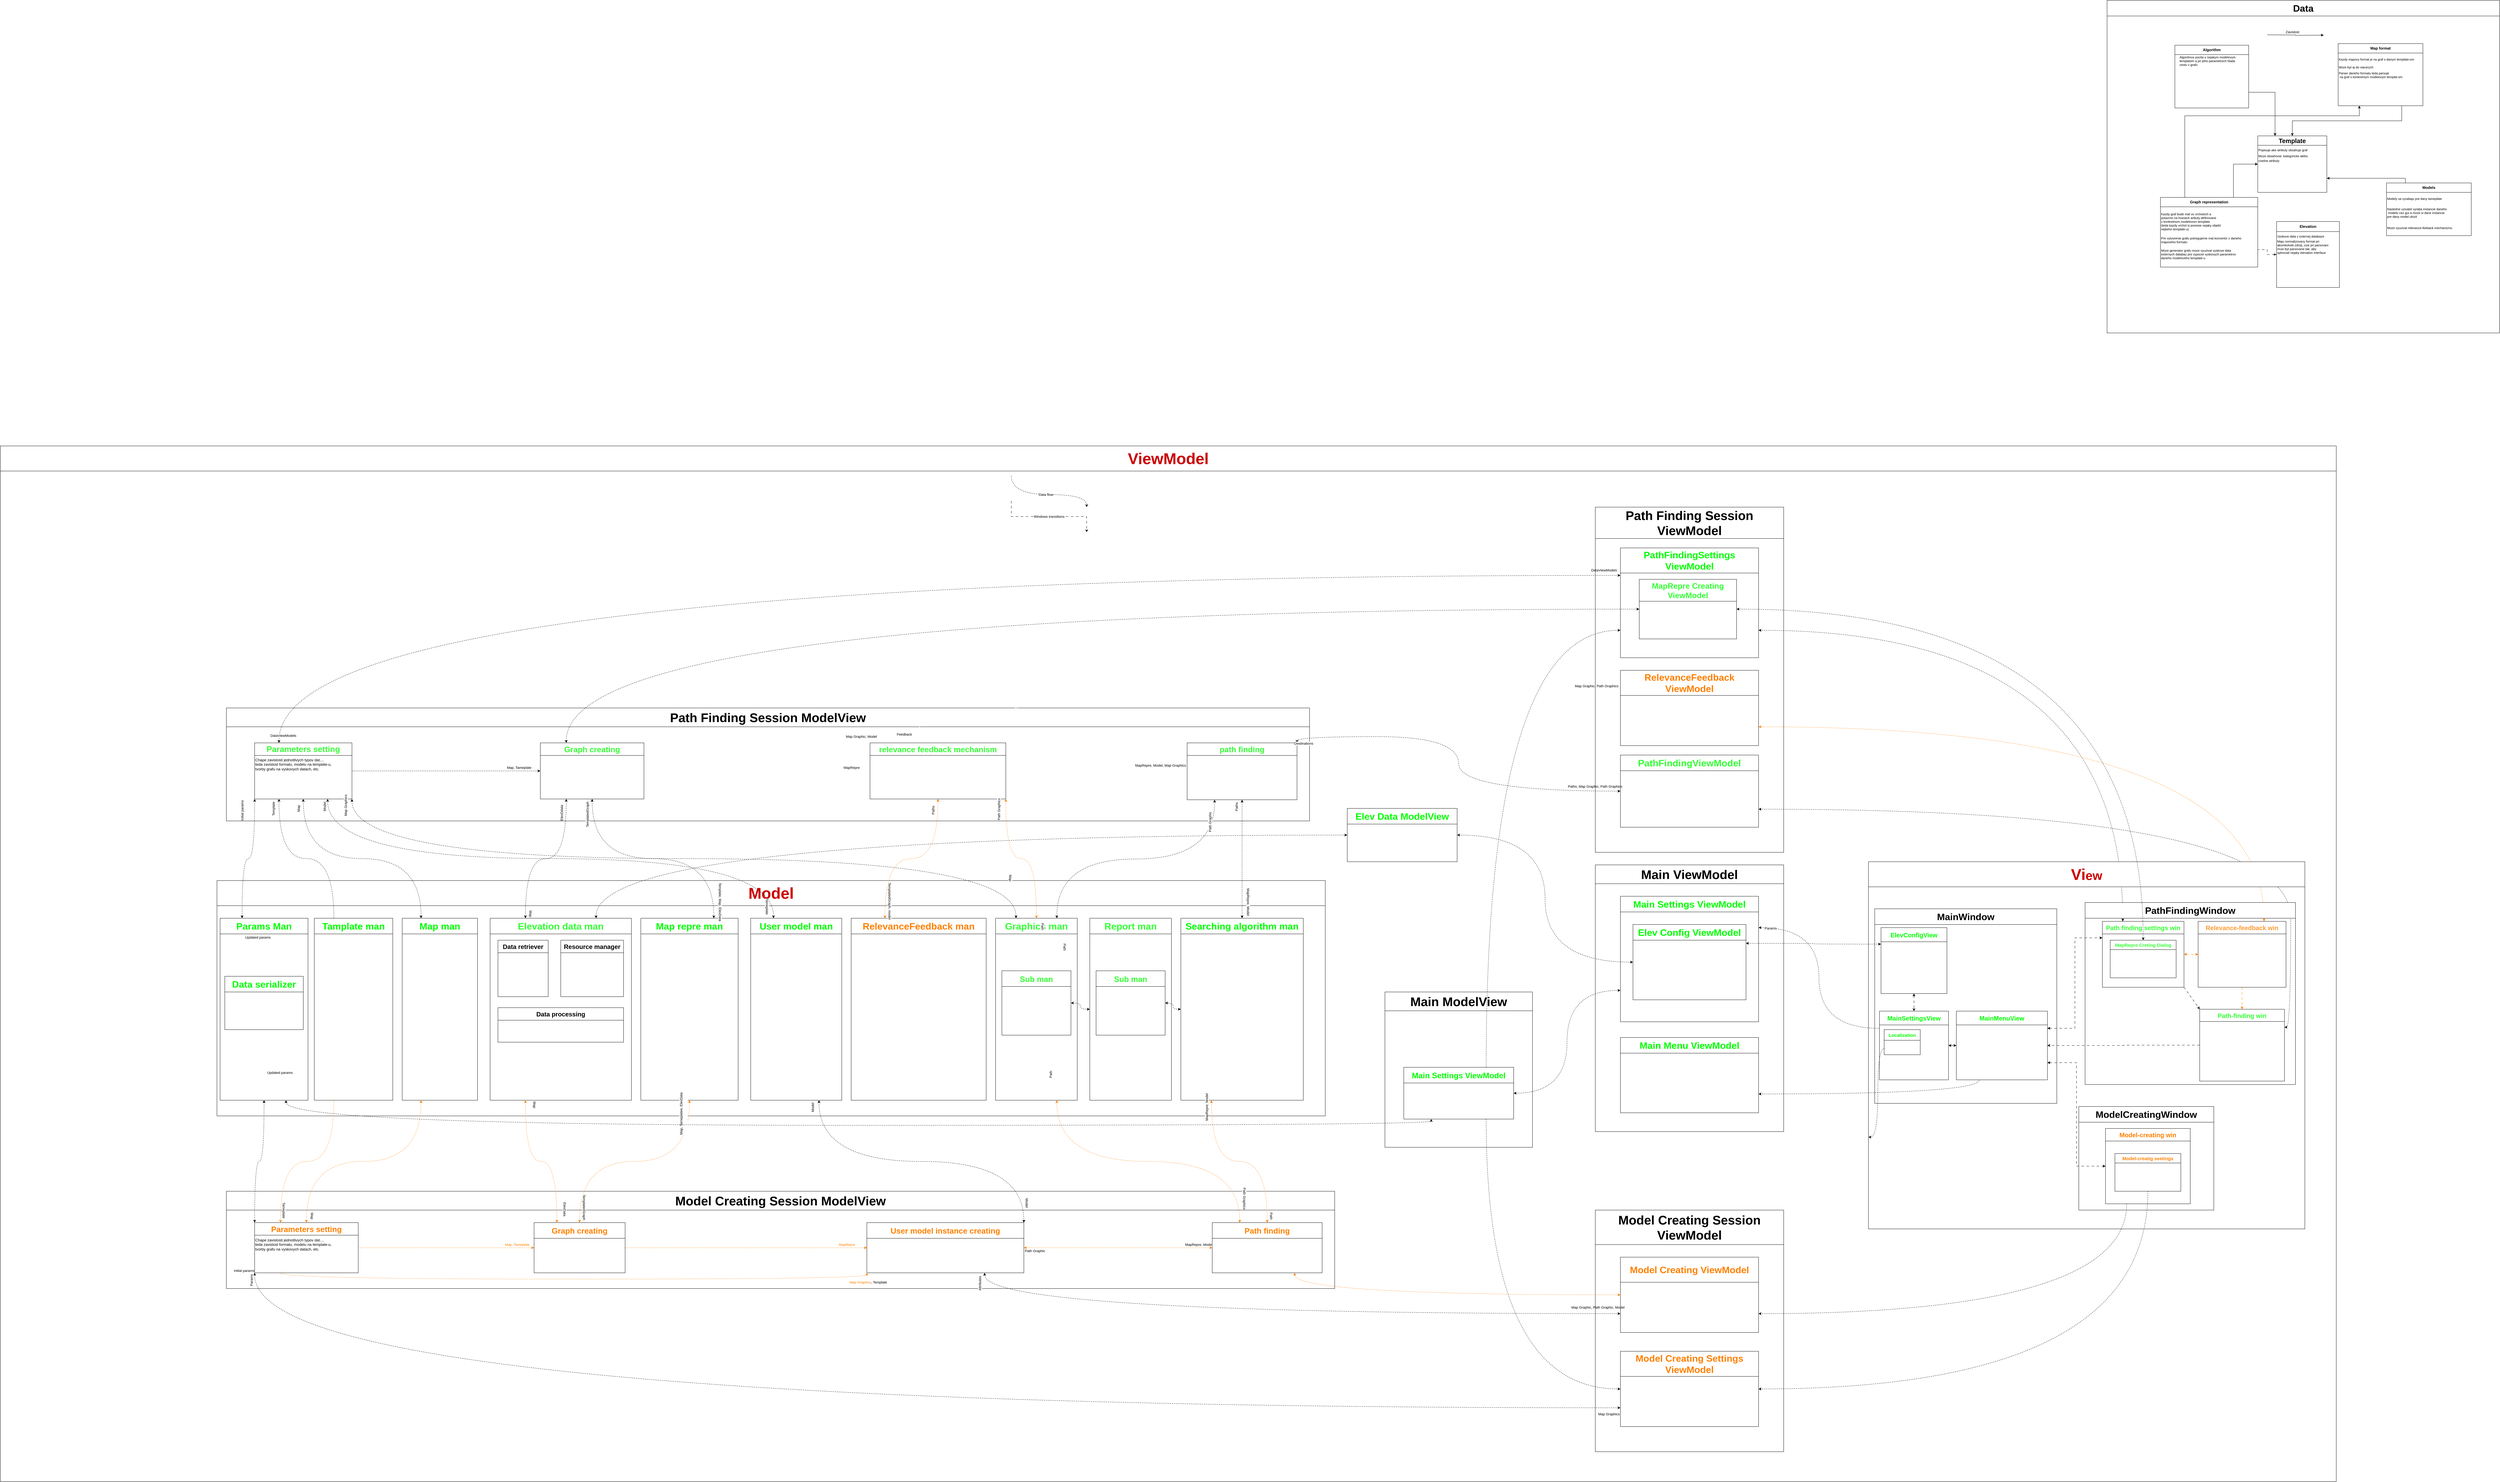 <mxfile version="24.6.4" type="device">
  <diagram name="Page-1" id="Oeq8SWsNVjqwi2Z7oFJg">
    <mxGraphModel dx="19560" dy="540" grid="1" gridSize="10" guides="1" tooltips="1" connect="1" arrows="1" fold="1" page="0" pageScale="1" pageWidth="827" pageHeight="1169" math="0" shadow="0">
      <root>
        <mxCell id="0" />
        <mxCell id="1" parent="0" />
        <mxCell id="YFC7cwVPjjb7xRcuS-bk-5" value="&lt;font style=&quot;font-size: 30px;&quot;&gt;Data&lt;/font&gt;" style="swimlane;whiteSpace=wrap;html=1;startSize=50;align=center;fontSize=10;" parent="1" vertex="1">
          <mxGeometry x="-2220" y="5750" width="1250" height="1060" as="geometry" />
        </mxCell>
        <mxCell id="YFC7cwVPjjb7xRcuS-bk-7" value="&lt;font style=&quot;font-size: 20px;&quot;&gt;Template&lt;/font&gt;" style="swimlane;whiteSpace=wrap;html=1;startSize=30;" parent="YFC7cwVPjjb7xRcuS-bk-5" vertex="1">
          <mxGeometry x="480" y="432" width="220" height="180" as="geometry" />
        </mxCell>
        <mxCell id="YFC7cwVPjjb7xRcuS-bk-16" value="Popisuje ake atributy obsahuje graf" style="text;html=1;align=left;verticalAlign=middle;resizable=0;points=[];autosize=1;strokeColor=none;fillColor=none;fontSize=10;" parent="YFC7cwVPjjb7xRcuS-bk-7" vertex="1">
          <mxGeometry y="30" width="190" height="30" as="geometry" />
        </mxCell>
        <mxCell id="yP9o1ustINh5DsTf5xkj-110" value="&lt;font style=&quot;font-size: 10px;&quot;&gt;Moze obsahovat&amp;nbsp; kategoricke alebo&amp;nbsp; &lt;br&gt;ciselne atributy&lt;/font&gt;" style="text;html=1;align=left;verticalAlign=middle;resizable=0;points=[];autosize=1;strokeColor=none;fillColor=none;" parent="YFC7cwVPjjb7xRcuS-bk-7" vertex="1">
          <mxGeometry y="51" width="180" height="40" as="geometry" />
        </mxCell>
        <mxCell id="YFC7cwVPjjb7xRcuS-bk-14" style="edgeStyle=orthogonalEdgeStyle;rounded=0;orthogonalLoop=1;jettySize=auto;html=1;exitX=1;exitY=0.75;exitDx=0;exitDy=0;entryX=0.25;entryY=0;entryDx=0;entryDy=0;" parent="YFC7cwVPjjb7xRcuS-bk-5" source="YFC7cwVPjjb7xRcuS-bk-8" target="YFC7cwVPjjb7xRcuS-bk-7" edge="1">
          <mxGeometry relative="1" as="geometry">
            <mxPoint x="796" y="348" as="targetPoint" />
          </mxGeometry>
        </mxCell>
        <mxCell id="YFC7cwVPjjb7xRcuS-bk-8" value="&lt;div&gt;Algorithm&lt;/div&gt;" style="swimlane;whiteSpace=wrap;html=1;startSize=30;" parent="YFC7cwVPjjb7xRcuS-bk-5" vertex="1">
          <mxGeometry x="216" y="143" width="235" height="200" as="geometry" />
        </mxCell>
        <mxCell id="YFC7cwVPjjb7xRcuS-bk-25" value="&lt;div style=&quot;font-size: 10px;&quot;&gt;Algoritmus pocita s nejakym modelovym&amp;nbsp;&lt;/div&gt;&lt;div align=&quot;left&quot; style=&quot;font-size: 10px;&quot;&gt;templatom a pri jeho parametroch hlada&lt;/div&gt;&lt;div align=&quot;left&quot; style=&quot;font-size: 10px;&quot;&gt;cestu v grafu&lt;br&gt;&lt;/div&gt;" style="text;html=1;align=center;verticalAlign=middle;resizable=0;points=[];autosize=1;strokeColor=none;fillColor=none;fontSize=10;" parent="YFC7cwVPjjb7xRcuS-bk-8" vertex="1">
          <mxGeometry x="5" y="25" width="200" height="50" as="geometry" />
        </mxCell>
        <mxCell id="YFC7cwVPjjb7xRcuS-bk-12" style="edgeStyle=orthogonalEdgeStyle;rounded=0;orthogonalLoop=1;jettySize=auto;html=1;entryX=0.5;entryY=0;entryDx=0;entryDy=0;exitX=0.75;exitY=1;exitDx=0;exitDy=0;" parent="YFC7cwVPjjb7xRcuS-bk-5" source="YFC7cwVPjjb7xRcuS-bk-9" target="YFC7cwVPjjb7xRcuS-bk-7" edge="1">
          <mxGeometry relative="1" as="geometry">
            <mxPoint x="806" y="288" as="sourcePoint" />
          </mxGeometry>
        </mxCell>
        <mxCell id="YFC7cwVPjjb7xRcuS-bk-9" value="&lt;div&gt;Map format&lt;/div&gt;" style="swimlane;whiteSpace=wrap;html=1;startSize=30;" parent="YFC7cwVPjjb7xRcuS-bk-5" vertex="1">
          <mxGeometry x="736" y="138" width="270" height="198" as="geometry" />
        </mxCell>
        <mxCell id="YFC7cwVPjjb7xRcuS-bk-26" value="&lt;div style=&quot;font-size: 10px;&quot;&gt;&lt;font style=&quot;font-size: 10px;&quot;&gt;Kazdy mapovy format je na graf s danym&amp;nbsp;&lt;/font&gt;&lt;span style=&quot;background-color: initial;&quot;&gt;template-om&lt;/span&gt;&lt;/div&gt;" style="text;html=1;align=left;verticalAlign=middle;resizable=0;points=[];autosize=1;strokeColor=none;fillColor=none;fontSize=10;" parent="YFC7cwVPjjb7xRcuS-bk-9" vertex="1">
          <mxGeometry y="35" width="260" height="30" as="geometry" />
        </mxCell>
        <mxCell id="YFC7cwVPjjb7xRcuS-bk-27" value="&lt;div style=&quot;font-size: 11px;&quot; align=&quot;left&quot;&gt;&lt;font style=&quot;font-size: 10px;&quot;&gt;Moze byt aj do viacerych&lt;/font&gt;&lt;/div&gt;" style="text;html=1;align=left;verticalAlign=middle;resizable=0;points=[];autosize=1;strokeColor=none;fillColor=none;" parent="YFC7cwVPjjb7xRcuS-bk-9" vertex="1">
          <mxGeometry y="60" width="140" height="30" as="geometry" />
        </mxCell>
        <mxCell id="YFC7cwVPjjb7xRcuS-bk-28" value="&lt;div style=&quot;font-size: 10px;&quot;&gt;Parser daneho formatu teda parsuje&lt;/div&gt;&lt;div style=&quot;font-size: 10px;&quot;&gt;&amp;nbsp;na graf s konkretnym modelovym templat-om&lt;/div&gt;" style="text;html=1;align=left;verticalAlign=middle;resizable=0;points=[];autosize=1;strokeColor=none;fillColor=none;fontSize=10;" parent="YFC7cwVPjjb7xRcuS-bk-9" vertex="1">
          <mxGeometry y="80" width="230" height="40" as="geometry" />
        </mxCell>
        <mxCell id="YFC7cwVPjjb7xRcuS-bk-13" style="edgeStyle=orthogonalEdgeStyle;rounded=0;orthogonalLoop=1;jettySize=auto;html=1;exitX=0.25;exitY=0;exitDx=0;exitDy=0;entryX=1;entryY=0.75;entryDx=0;entryDy=0;" parent="YFC7cwVPjjb7xRcuS-bk-5" source="YFC7cwVPjjb7xRcuS-bk-10" target="YFC7cwVPjjb7xRcuS-bk-7" edge="1">
          <mxGeometry relative="1" as="geometry">
            <Array as="points">
              <mxPoint x="950" y="567" />
            </Array>
          </mxGeometry>
        </mxCell>
        <mxCell id="YFC7cwVPjjb7xRcuS-bk-10" value="&lt;div&gt;Models&lt;/div&gt;" style="swimlane;whiteSpace=wrap;html=1;startSize=30;" parent="YFC7cwVPjjb7xRcuS-bk-5" vertex="1">
          <mxGeometry x="890" y="582" width="270" height="168" as="geometry" />
        </mxCell>
        <mxCell id="YFC7cwVPjjb7xRcuS-bk-24" value="&lt;div align=&quot;left&quot;&gt;&lt;font style=&quot;font-size: 10px;&quot;&gt;Modely sa vyrabaju pre dany tameplate&lt;/font&gt;&lt;/div&gt;" style="text;html=1;align=left;verticalAlign=middle;resizable=0;points=[];autosize=1;strokeColor=none;fillColor=none;" parent="YFC7cwVPjjb7xRcuS-bk-10" vertex="1">
          <mxGeometry y="35" width="200" height="30" as="geometry" />
        </mxCell>
        <mxCell id="YFC7cwVPjjb7xRcuS-bk-33" value="&lt;div align=&quot;left&quot; style=&quot;font-size: 10px;&quot;&gt;&lt;font style=&quot;font-size: 10px;&quot;&gt;Nasledne uzivatel vyraba instancie daneho&lt;/font&gt;&lt;/div&gt;&lt;div align=&quot;left&quot; style=&quot;font-size: 10px;&quot;&gt;&lt;font style=&quot;font-size: 10px;&quot;&gt;&amp;nbsp;modelu cez gui a moze si dane instancie&amp;nbsp;&lt;/font&gt;&lt;/div&gt;&lt;div align=&quot;left&quot; style=&quot;font-size: 10px;&quot;&gt;&lt;font style=&quot;font-size: 10px;&quot;&gt;pre dany model ulozit&lt;br style=&quot;font-size: 10px;&quot;&gt;&lt;/font&gt;&lt;/div&gt;" style="text;html=1;align=left;verticalAlign=middle;resizable=0;points=[];autosize=1;strokeColor=none;fillColor=none;fontSize=10;" parent="YFC7cwVPjjb7xRcuS-bk-10" vertex="1">
          <mxGeometry y="70" width="220" height="50" as="geometry" />
        </mxCell>
        <mxCell id="YFC7cwVPjjb7xRcuS-bk-37" value="&lt;div style=&quot;font-size: 11px;&quot;&gt;&lt;font style=&quot;font-size: 10px;&quot;&gt;Moze vyuzivat relevance-feeback mechanizmu&lt;/font&gt;&lt;/div&gt;" style="text;html=1;align=left;verticalAlign=middle;resizable=0;points=[];autosize=1;strokeColor=none;fillColor=none;" parent="YFC7cwVPjjb7xRcuS-bk-10" vertex="1">
          <mxGeometry y="128" width="240" height="30" as="geometry" />
        </mxCell>
        <mxCell id="YFC7cwVPjjb7xRcuS-bk-35" style="edgeStyle=orthogonalEdgeStyle;rounded=0;orthogonalLoop=1;jettySize=auto;html=1;entryX=1;entryY=0.75;entryDx=0;entryDy=0;endArrow=none;endFill=0;startArrow=classicThin;startFill=1;dashed=1;dashPattern=8 8;exitX=0;exitY=0.5;exitDx=0;exitDy=0;" parent="YFC7cwVPjjb7xRcuS-bk-5" source="YFC7cwVPjjb7xRcuS-bk-11" target="YFC7cwVPjjb7xRcuS-bk-18" edge="1">
          <mxGeometry relative="1" as="geometry">
            <mxPoint x="520" y="860" as="sourcePoint" />
          </mxGeometry>
        </mxCell>
        <mxCell id="YFC7cwVPjjb7xRcuS-bk-11" value="&lt;div&gt;Elevation&lt;/div&gt;" style="swimlane;whiteSpace=wrap;html=1;startSize=32;" parent="YFC7cwVPjjb7xRcuS-bk-5" vertex="1">
          <mxGeometry x="540" y="705" width="200" height="210" as="geometry" />
        </mxCell>
        <mxCell id="YFC7cwVPjjb7xRcuS-bk-31" value="&lt;div align=&quot;left&quot; style=&quot;font-size: 10px;&quot;&gt;&lt;font style=&quot;font-size: 10px;&quot;&gt;Vyskove data z externej databaze&lt;/font&gt;&lt;/div&gt;" style="text;html=1;align=left;verticalAlign=middle;resizable=0;points=[];autosize=1;strokeColor=none;fillColor=none;fontSize=10;" parent="YFC7cwVPjjb7xRcuS-bk-11" vertex="1">
          <mxGeometry y="32" width="180" height="30" as="geometry" />
        </mxCell>
        <mxCell id="YFC7cwVPjjb7xRcuS-bk-32" value="&lt;div&gt;Maju normalizovany format pri&amp;nbsp;&lt;/div&gt;&lt;div&gt;akomkolvek zdroji, cize pri parsovani&amp;nbsp;&lt;/div&gt;&lt;div&gt;musi byt parsovane tak, aby&lt;/div&gt;&lt;div&gt;splnovali nejaky elevation interface&lt;/div&gt;&lt;div&gt;&lt;br&gt;&lt;/div&gt;" style="text;html=1;align=left;verticalAlign=middle;resizable=0;points=[];autosize=1;strokeColor=none;fillColor=none;fontSize=10;" parent="YFC7cwVPjjb7xRcuS-bk-11" vertex="1">
          <mxGeometry y="52" width="200" height="70" as="geometry" />
        </mxCell>
        <mxCell id="yP9o1ustINh5DsTf5xkj-2" style="edgeStyle=orthogonalEdgeStyle;rounded=0;orthogonalLoop=1;jettySize=auto;html=1;exitX=0.75;exitY=0;exitDx=0;exitDy=0;entryX=0;entryY=0.5;entryDx=0;entryDy=0;" parent="YFC7cwVPjjb7xRcuS-bk-5" source="YFC7cwVPjjb7xRcuS-bk-18" target="YFC7cwVPjjb7xRcuS-bk-7" edge="1">
          <mxGeometry relative="1" as="geometry">
            <mxPoint x="476" y="558" as="targetPoint" />
          </mxGeometry>
        </mxCell>
        <mxCell id="yP9o1ustINh5DsTf5xkj-3" style="edgeStyle=orthogonalEdgeStyle;rounded=0;orthogonalLoop=1;jettySize=auto;html=1;exitX=0.25;exitY=0;exitDx=0;exitDy=0;entryX=0.25;entryY=1;entryDx=0;entryDy=0;" parent="YFC7cwVPjjb7xRcuS-bk-5" source="YFC7cwVPjjb7xRcuS-bk-18" target="YFC7cwVPjjb7xRcuS-bk-9" edge="1">
          <mxGeometry relative="1" as="geometry">
            <mxPoint x="666" y="318" as="targetPoint" />
            <Array as="points">
              <mxPoint x="274" y="368" />
              <mxPoint x="801" y="368" />
            </Array>
          </mxGeometry>
        </mxCell>
        <mxCell id="YFC7cwVPjjb7xRcuS-bk-18" value="&lt;div&gt;Graph representation&lt;/div&gt;" style="swimlane;whiteSpace=wrap;html=1;startSize=30;" parent="YFC7cwVPjjb7xRcuS-bk-5" vertex="1">
          <mxGeometry x="170" y="628" width="310" height="222" as="geometry" />
        </mxCell>
        <mxCell id="YFC7cwVPjjb7xRcuS-bk-29" value="&lt;div align=&quot;left&quot; style=&quot;font-size: 10px;&quot;&gt;&lt;font style=&quot;font-size: 10px;&quot;&gt;Kazdy graf bude mat vo vrcholoch a&amp;nbsp;&lt;/font&gt;&lt;/div&gt;&lt;div align=&quot;left&quot; style=&quot;font-size: 10px;&quot;&gt;&lt;font style=&quot;font-size: 10px;&quot;&gt;potazmo na hranach aributy definovane&amp;nbsp;&lt;/font&gt;&lt;/div&gt;&lt;div align=&quot;left&quot; style=&quot;font-size: 10px;&quot;&gt;&lt;font style=&quot;font-size: 10px;&quot;&gt;v konkretnom modelovom template&amp;nbsp;&lt;/font&gt;&lt;/div&gt;&lt;div align=&quot;left&quot; style=&quot;font-size: 10px;&quot;&gt;&lt;font style=&quot;font-size: 10px;&quot;&gt;(teda kazdy vrchol si ponesie nejaky objekt&amp;nbsp;&lt;/font&gt;&lt;/div&gt;&lt;div align=&quot;left&quot; style=&quot;font-size: 10px;&quot;&gt;&lt;font style=&quot;font-size: 10px;&quot;&gt;nejkeho template-u)&lt;br style=&quot;font-size: 10px;&quot;&gt;&lt;/font&gt;&lt;/div&gt;" style="text;html=1;align=left;verticalAlign=middle;resizable=0;points=[];autosize=1;strokeColor=none;fillColor=none;fontSize=10;" parent="YFC7cwVPjjb7xRcuS-bk-18" vertex="1">
          <mxGeometry x="0.25" y="42" width="220" height="70" as="geometry" />
        </mxCell>
        <mxCell id="YFC7cwVPjjb7xRcuS-bk-36" value="&lt;div align=&quot;left&quot; style=&quot;font-size: 10px;&quot;&gt;&lt;font style=&quot;font-size: 10px;&quot;&gt;Moze generator grafu moze vyuzivat vyskove data&amp;nbsp;&lt;/font&gt;&lt;/div&gt;&lt;div align=&quot;left&quot; style=&quot;font-size: 10px;&quot;&gt;&lt;font style=&quot;font-size: 10px;&quot;&gt;externych databaz&amp;nbsp;&lt;/font&gt;&lt;span style=&quot;font-size: 10px; background-color: initial;&quot;&gt;pre vypocet vyskovych parametrov&amp;nbsp;&lt;/span&gt;&lt;/div&gt;&lt;div align=&quot;left&quot; style=&quot;font-size: 10px;&quot;&gt;&lt;span style=&quot;font-size: 10px; background-color: initial;&quot;&gt;daneho&amp;nbsp;&lt;/span&gt;&lt;span style=&quot;font-size: 10px; background-color: initial;&quot;&gt;modeloveho template-u&lt;/span&gt;&lt;/div&gt;" style="text;html=1;align=left;verticalAlign=middle;resizable=0;points=[];autosize=1;strokeColor=none;fillColor=none;fontSize=10;" parent="YFC7cwVPjjb7xRcuS-bk-18" vertex="1">
          <mxGeometry x="0.25" y="156" width="260" height="50" as="geometry" />
        </mxCell>
        <mxCell id="yP9o1ustINh5DsTf5xkj-108" value="Pre vytvorenie grafu potregujeme mat konvertor z daneho&lt;br&gt;mapoveho formatu&amp;nbsp;" style="text;html=1;align=left;verticalAlign=middle;resizable=0;points=[];autosize=1;strokeColor=none;fillColor=none;fontSize=10;" parent="YFC7cwVPjjb7xRcuS-bk-18" vertex="1">
          <mxGeometry x="0.25" y="116" width="280" height="40" as="geometry" />
        </mxCell>
        <mxCell id="yP9o1ustINh5DsTf5xkj-106" style="edgeStyle=orthogonalEdgeStyle;rounded=0;orthogonalLoop=1;jettySize=auto;html=1;exitX=1;exitY=0.75;exitDx=0;exitDy=0;" parent="YFC7cwVPjjb7xRcuS-bk-5" edge="1">
          <mxGeometry relative="1" as="geometry">
            <mxPoint x="690" y="111" as="targetPoint" />
            <mxPoint x="510" y="110" as="sourcePoint" />
          </mxGeometry>
        </mxCell>
        <mxCell id="yP9o1ustINh5DsTf5xkj-107" value="Zavislost" style="edgeLabel;html=1;align=center;verticalAlign=middle;resizable=0;points=[];" parent="yP9o1ustINh5DsTf5xkj-106" vertex="1" connectable="0">
          <mxGeometry x="-0.153" y="3" relative="1" as="geometry">
            <mxPoint x="3" y="-7" as="offset" />
          </mxGeometry>
        </mxCell>
        <mxCell id="yP9o1ustINh5DsTf5xkj-115" value="&lt;font style=&quot;font-size: 50px;&quot;&gt;&lt;font color=&quot;#cc0000&quot;&gt;ViewModel&lt;/font&gt;&lt;br&gt;&lt;/font&gt;" style="swimlane;whiteSpace=wrap;html=1;startSize=80;" parent="1" vertex="1">
          <mxGeometry x="-8930" y="7170" width="7440" height="3300" as="geometry" />
        </mxCell>
        <mxCell id="yP9o1ustINh5DsTf5xkj-116" value="&lt;font style=&quot;&quot;&gt;&lt;span style=&quot;font-size: 40px;&quot;&gt;Path Finding Session ModelView&lt;/span&gt;&lt;/font&gt;" style="swimlane;whiteSpace=wrap;html=1;startSize=60;" parent="yP9o1ustINh5DsTf5xkj-115" vertex="1">
          <mxGeometry x="720" y="835" width="3450" height="360" as="geometry" />
        </mxCell>
        <mxCell id="yP9o1ustINh5DsTf5xkj-117" value="MapRepre" style="edgeStyle=orthogonalEdgeStyle;rounded=0;orthogonalLoop=1;jettySize=auto;html=1;exitX=1;exitY=0.5;exitDx=0;exitDy=0;entryX=0;entryY=0.5;entryDx=0;entryDy=0;dashed=1;curved=1;strokeColor=#FFFFFF;" parent="yP9o1ustINh5DsTf5xkj-116" source="yP9o1ustINh5DsTf5xkj-118" target="yP9o1ustINh5DsTf5xkj-121" edge="1">
          <mxGeometry x="0.835" y="11" relative="1" as="geometry">
            <mxPoint as="offset" />
          </mxGeometry>
        </mxCell>
        <mxCell id="yP9o1ustINh5DsTf5xkj-118" value="&lt;font style=&quot;&quot;&gt;&lt;font color=&quot;#33ff33&quot; style=&quot;font-size: 25px;&quot;&gt;Graph creating&lt;/font&gt;&lt;br&gt;&lt;/font&gt;" style="swimlane;whiteSpace=wrap;html=1;startSize=40;" parent="yP9o1ustINh5DsTf5xkj-116" vertex="1">
          <mxGeometry x="1000" y="111.25" width="330" height="178.75" as="geometry" />
        </mxCell>
        <mxCell id="yP9o1ustINh5DsTf5xkj-119" style="edgeStyle=orthogonalEdgeStyle;rounded=0;orthogonalLoop=1;jettySize=auto;html=1;exitX=1;exitY=0.5;exitDx=0;exitDy=0;entryX=0;entryY=0.5;entryDx=0;entryDy=0;dashed=1;curved=1;strokeColor=#FFFFFF;" parent="yP9o1ustINh5DsTf5xkj-116" source="yP9o1ustINh5DsTf5xkj-121" target="yP9o1ustINh5DsTf5xkj-122" edge="1">
          <mxGeometry relative="1" as="geometry" />
        </mxCell>
        <mxCell id="yP9o1ustINh5DsTf5xkj-120" value="MapRepre, Model, Map Graphics" style="edgeLabel;html=1;align=center;verticalAlign=middle;resizable=0;points=[];" parent="yP9o1ustINh5DsTf5xkj-119" vertex="1" connectable="0">
          <mxGeometry x="0.844" y="3" relative="1" as="geometry">
            <mxPoint x="-40" y="-16" as="offset" />
          </mxGeometry>
        </mxCell>
        <mxCell id="yP9o1ustINh5DsTf5xkj-121" value="&lt;font style=&quot;&quot;&gt;&lt;font color=&quot;#33ff33&quot; style=&quot;font-size: 25px;&quot;&gt;relevance feedback mechanism&lt;/font&gt;&lt;br&gt;&lt;/font&gt;" style="swimlane;whiteSpace=wrap;html=1;startSize=40;" parent="yP9o1ustINh5DsTf5xkj-116" vertex="1">
          <mxGeometry x="2050" y="111.25" width="432.5" height="178.75" as="geometry" />
        </mxCell>
        <mxCell id="yP9o1ustINh5DsTf5xkj-122" value="&lt;font style=&quot;&quot;&gt;&lt;font color=&quot;#33ff33&quot; style=&quot;font-size: 25px;&quot;&gt;path finding&lt;/font&gt;&lt;br&gt;&lt;/font&gt;" style="swimlane;whiteSpace=wrap;html=1;startSize=40;" parent="yP9o1ustINh5DsTf5xkj-116" vertex="1">
          <mxGeometry x="3060" y="111.25" width="350" height="181.25" as="geometry" />
        </mxCell>
        <mxCell id="yP9o1ustINh5DsTf5xkj-123" value="Map, Tameplate" style="edgeStyle=orthogonalEdgeStyle;rounded=0;orthogonalLoop=1;jettySize=auto;html=1;exitX=1;exitY=0.5;exitDx=0;exitDy=0;entryX=0;entryY=0.5;entryDx=0;entryDy=0;dashed=1;curved=1;" parent="yP9o1ustINh5DsTf5xkj-116" source="yP9o1ustINh5DsTf5xkj-124" target="yP9o1ustINh5DsTf5xkj-118" edge="1">
          <mxGeometry x="0.771" y="11" relative="1" as="geometry">
            <mxPoint as="offset" />
          </mxGeometry>
        </mxCell>
        <mxCell id="vGq6J9Twmw8BMUzZAA8Y-229" style="edgeStyle=orthogonalEdgeStyle;rounded=0;orthogonalLoop=1;jettySize=auto;html=1;exitX=1;exitY=0;exitDx=0;exitDy=0;entryX=0;entryY=0;entryDx=0;entryDy=0;dashed=1;curved=1;startArrow=none;startFill=0;strokeColor=#FFFFFF;" parent="yP9o1ustINh5DsTf5xkj-116" source="yP9o1ustINh5DsTf5xkj-124" target="yP9o1ustINh5DsTf5xkj-121" edge="1">
          <mxGeometry relative="1" as="geometry" />
        </mxCell>
        <mxCell id="vGq6J9Twmw8BMUzZAA8Y-230" value="Map Graphic, Model" style="edgeLabel;html=1;align=center;verticalAlign=middle;resizable=0;points=[];" parent="vGq6J9Twmw8BMUzZAA8Y-229" vertex="1" connectable="0">
          <mxGeometry x="0.938" y="-11" relative="1" as="geometry">
            <mxPoint x="4" y="-12" as="offset" />
          </mxGeometry>
        </mxCell>
        <mxCell id="yP9o1ustINh5DsTf5xkj-124" value="&lt;font style=&quot;&quot;&gt;&lt;font color=&quot;#33ff33&quot; style=&quot;font-size: 26px;&quot;&gt;Parameters setting&lt;/font&gt;&lt;br&gt;&lt;/font&gt;" style="swimlane;whiteSpace=wrap;html=1;startSize=40;" parent="yP9o1ustINh5DsTf5xkj-116" vertex="1">
          <mxGeometry x="90" y="111.25" width="310" height="178.75" as="geometry" />
        </mxCell>
        <mxCell id="vGq6J9Twmw8BMUzZAA8Y-228" value="Chape zavislosti jednotlivych typov dat....&lt;div&gt;teda zavislost formatu, modelu na template-u,&amp;nbsp;&amp;nbsp;&lt;/div&gt;&lt;div&gt;tvorby grafu na vyskovych datach, etc.&lt;/div&gt;" style="text;html=1;align=left;verticalAlign=middle;resizable=0;points=[];autosize=1;strokeColor=none;fillColor=none;" parent="yP9o1ustINh5DsTf5xkj-124" vertex="1">
          <mxGeometry y="38.75" width="270" height="60" as="geometry" />
        </mxCell>
        <mxCell id="yP9o1ustINh5DsTf5xkj-125" value="&lt;font style=&quot;&quot;&gt;&lt;font style=&quot;font-size: 40px;&quot;&gt;Model Creating Session ModelView&lt;/font&gt;&lt;br&gt;&lt;/font&gt;" style="swimlane;whiteSpace=wrap;html=1;startSize=60;" parent="yP9o1ustINh5DsTf5xkj-115" vertex="1">
          <mxGeometry x="720" y="2375" width="3530" height="310" as="geometry" />
        </mxCell>
        <mxCell id="yP9o1ustINh5DsTf5xkj-126" style="edgeStyle=orthogonalEdgeStyle;rounded=0;orthogonalLoop=1;jettySize=auto;html=1;exitX=1;exitY=0.5;exitDx=0;exitDy=0;entryX=0;entryY=0.5;entryDx=0;entryDy=0;startArrow=none;startFill=0;dashed=1;curved=1;strokeColor=#FF8000;" parent="yP9o1ustINh5DsTf5xkj-125" source="yP9o1ustINh5DsTf5xkj-133" target="yP9o1ustINh5DsTf5xkj-131" edge="1">
          <mxGeometry relative="1" as="geometry" />
        </mxCell>
        <mxCell id="yP9o1ustINh5DsTf5xkj-127" value="MapRepre" style="edgeLabel;html=1;align=center;verticalAlign=middle;resizable=0;points=[];fontColor=#FF8000;" parent="yP9o1ustINh5DsTf5xkj-126" vertex="1" connectable="0">
          <mxGeometry x="0.914" y="-2" relative="1" as="geometry">
            <mxPoint x="-31" y="-12" as="offset" />
          </mxGeometry>
        </mxCell>
        <mxCell id="yP9o1ustINh5DsTf5xkj-128" value="&lt;font style=&quot;&quot;&gt;&lt;font color=&quot;#ff8000&quot; style=&quot;font-size: 25px;&quot;&gt;Parameters setting&lt;/font&gt;&lt;br&gt;&lt;/font&gt;" style="swimlane;whiteSpace=wrap;html=1;startSize=40;" parent="yP9o1ustINh5DsTf5xkj-125" vertex="1">
          <mxGeometry x="90" y="100" width="330" height="160" as="geometry" />
        </mxCell>
        <mxCell id="vGq6J9Twmw8BMUzZAA8Y-226" value="Chape zavislosti jednotlivych typov dat....&lt;div&gt;teda zavislost formatu, modelu na template-u,&amp;nbsp;&amp;nbsp;&lt;/div&gt;&lt;div&gt;tvorby grafu na vyskovych datach, etc.&lt;/div&gt;" style="text;html=1;align=left;verticalAlign=middle;resizable=0;points=[];autosize=1;strokeColor=none;fillColor=none;" parent="yP9o1ustINh5DsTf5xkj-128" vertex="1">
          <mxGeometry y="40" width="270" height="60" as="geometry" />
        </mxCell>
        <mxCell id="yP9o1ustINh5DsTf5xkj-129" style="edgeStyle=orthogonalEdgeStyle;rounded=0;orthogonalLoop=1;jettySize=auto;html=1;exitX=1;exitY=0.5;exitDx=0;exitDy=0;entryX=0;entryY=0.5;entryDx=0;entryDy=0;dashed=1;startArrow=classic;startFill=1;curved=1;strokeColor=#FF8000;" parent="yP9o1ustINh5DsTf5xkj-125" source="yP9o1ustINh5DsTf5xkj-131" target="yP9o1ustINh5DsTf5xkj-132" edge="1">
          <mxGeometry relative="1" as="geometry" />
        </mxCell>
        <mxCell id="yP9o1ustINh5DsTf5xkj-130" value="MapRepre, Model" style="edgeLabel;html=1;align=center;verticalAlign=middle;resizable=0;points=[];" parent="yP9o1ustINh5DsTf5xkj-129" vertex="1" connectable="0">
          <mxGeometry x="0.83" y="6" relative="1" as="geometry">
            <mxPoint x="8" y="-4" as="offset" />
          </mxGeometry>
        </mxCell>
        <mxCell id="yP9o1ustINh5DsTf5xkj-285" value="Path Graphic" style="edgeLabel;html=1;align=center;verticalAlign=middle;resizable=0;points=[];" parent="yP9o1ustINh5DsTf5xkj-129" vertex="1" connectable="0">
          <mxGeometry x="-0.887" y="1" relative="1" as="geometry">
            <mxPoint x="1" y="11" as="offset" />
          </mxGeometry>
        </mxCell>
        <mxCell id="yP9o1ustINh5DsTf5xkj-131" value="&lt;font style=&quot;&quot;&gt;&lt;span style=&quot;font-size: 25px;&quot;&gt;&lt;font color=&quot;#ff8000&quot;&gt;User model instance creating&lt;/font&gt;&lt;/span&gt;&lt;br&gt;&lt;/font&gt;" style="swimlane;whiteSpace=wrap;html=1;startSize=50;" parent="yP9o1ustINh5DsTf5xkj-125" vertex="1">
          <mxGeometry x="2040" y="100" width="500" height="160" as="geometry" />
        </mxCell>
        <mxCell id="yP9o1ustINh5DsTf5xkj-132" value="&lt;font style=&quot;&quot;&gt;&lt;font color=&quot;#ff8000&quot; style=&quot;font-size: 25px;&quot;&gt;Path finding&lt;/font&gt;&lt;br&gt;&lt;/font&gt;" style="swimlane;whiteSpace=wrap;html=1;startSize=50;" parent="yP9o1ustINh5DsTf5xkj-125" vertex="1">
          <mxGeometry x="3140" y="100" width="350" height="160" as="geometry" />
        </mxCell>
        <mxCell id="yP9o1ustINh5DsTf5xkj-133" value="&lt;font style=&quot;&quot;&gt;&lt;font color=&quot;#ff8000&quot; style=&quot;font-size: 25px;&quot;&gt;Graph creating&lt;/font&gt;&lt;br&gt;&lt;/font&gt;" style="swimlane;whiteSpace=wrap;html=1;startSize=50;" parent="yP9o1ustINh5DsTf5xkj-125" vertex="1">
          <mxGeometry x="980" y="100" width="290" height="160" as="geometry" />
        </mxCell>
        <mxCell id="yP9o1ustINh5DsTf5xkj-134" value="" style="edgeStyle=orthogonalEdgeStyle;rounded=0;orthogonalLoop=1;jettySize=auto;html=1;exitX=1;exitY=0.5;exitDx=0;exitDy=0;entryX=0;entryY=0.5;entryDx=0;entryDy=0;startArrow=none;startFill=0;dashed=1;curved=1;strokeColor=#FF8000;" parent="yP9o1ustINh5DsTf5xkj-125" source="yP9o1ustINh5DsTf5xkj-128" target="yP9o1ustINh5DsTf5xkj-133" edge="1">
          <mxGeometry relative="1" as="geometry">
            <mxPoint x="-1370" y="10460" as="sourcePoint" />
            <mxPoint x="-810" y="10460" as="targetPoint" />
          </mxGeometry>
        </mxCell>
        <mxCell id="yP9o1ustINh5DsTf5xkj-135" value="Map, Tameplate" style="edgeLabel;html=1;align=center;verticalAlign=middle;resizable=0;points=[];fontColor=#FF8000;" parent="yP9o1ustINh5DsTf5xkj-134" vertex="1" connectable="0">
          <mxGeometry x="0.808" y="1" relative="1" as="geometry">
            <mxPoint y="-9" as="offset" />
          </mxGeometry>
        </mxCell>
        <mxCell id="yP9o1ustINh5DsTf5xkj-466" style="edgeStyle=orthogonalEdgeStyle;rounded=0;orthogonalLoop=1;jettySize=auto;html=1;exitX=0;exitY=1;exitDx=0;exitDy=0;entryX=0.25;entryY=1;entryDx=0;entryDy=0;dashed=1;curved=1;startArrow=classic;startFill=1;endArrow=none;endFill=0;strokeColor=#FF8000;" parent="yP9o1ustINh5DsTf5xkj-125" source="yP9o1ustINh5DsTf5xkj-131" target="yP9o1ustINh5DsTf5xkj-128" edge="1">
          <mxGeometry relative="1" as="geometry" />
        </mxCell>
        <mxCell id="vGq6J9Twmw8BMUzZAA8Y-181" value="&lt;font color=&quot;#ff8000&quot;&gt;Map Graphics&lt;/font&gt;, Template" style="edgeLabel;html=1;align=center;verticalAlign=middle;resizable=0;points=[];" parent="yP9o1ustINh5DsTf5xkj-466" vertex="1" connectable="0">
          <mxGeometry x="-0.969" y="4" relative="1" as="geometry">
            <mxPoint x="13" y="6" as="offset" />
          </mxGeometry>
        </mxCell>
        <mxCell id="yP9o1ustINh5DsTf5xkj-136" value="&lt;font style=&quot;font-size: 50px;&quot;&gt;&lt;font color=&quot;#cc0000&quot;&gt;Model&lt;/font&gt;&lt;br&gt;&lt;/font&gt;" style="swimlane;whiteSpace=wrap;html=1;startSize=80;" parent="yP9o1ustINh5DsTf5xkj-115" vertex="1">
          <mxGeometry x="690" y="1385" width="3530" height="750" as="geometry" />
        </mxCell>
        <mxCell id="yP9o1ustINh5DsTf5xkj-137" value="&lt;font style=&quot;&quot;&gt;&lt;font color=&quot;#00ff00&quot; style=&quot;font-size: 30px;&quot;&gt;Map man&lt;/font&gt;&lt;br&gt;&lt;/font&gt;" style="swimlane;whiteSpace=wrap;html=1;startSize=50;" parent="yP9o1ustINh5DsTf5xkj-136" vertex="1">
          <mxGeometry x="590" y="120" width="240" height="580" as="geometry" />
        </mxCell>
        <mxCell id="yP9o1ustINh5DsTf5xkj-139" value="&lt;font style=&quot;&quot;&gt;&lt;font color=&quot;#00ff00&quot; style=&quot;font-size: 30px;&quot;&gt;Tamplate man&lt;/font&gt;&lt;/font&gt;" style="swimlane;whiteSpace=wrap;html=1;startSize=50;" parent="yP9o1ustINh5DsTf5xkj-136" vertex="1">
          <mxGeometry x="310" y="120" width="250" height="580" as="geometry" />
        </mxCell>
        <mxCell id="yP9o1ustINh5DsTf5xkj-140" value="&lt;font style=&quot;&quot;&gt;&lt;font color=&quot;#00ff00&quot; style=&quot;font-size: 30px;&quot;&gt;Map repre man&lt;/font&gt;&lt;br&gt;&lt;/font&gt;" style="swimlane;whiteSpace=wrap;html=1;startSize=50;" parent="yP9o1ustINh5DsTf5xkj-136" vertex="1">
          <mxGeometry x="1350" y="120" width="310" height="580" as="geometry" />
        </mxCell>
        <mxCell id="yP9o1ustINh5DsTf5xkj-141" value="&lt;font style=&quot;&quot;&gt;&lt;font color=&quot;#00ff00&quot; style=&quot;font-size: 30px;&quot;&gt;User model man&lt;/font&gt;&lt;br&gt;&lt;/font&gt;" style="swimlane;whiteSpace=wrap;html=1;startSize=50;" parent="yP9o1ustINh5DsTf5xkj-136" vertex="1">
          <mxGeometry x="1700" y="120" width="290" height="580" as="geometry" />
        </mxCell>
        <mxCell id="yP9o1ustINh5DsTf5xkj-143" value="&lt;font color=&quot;#33ff33&quot; style=&quot;font-size: 30px;&quot;&gt;Elevation data man&lt;/font&gt;" style="swimlane;whiteSpace=wrap;html=1;startSize=50;" parent="yP9o1ustINh5DsTf5xkj-136" vertex="1">
          <mxGeometry x="870" y="120" width="450" height="580" as="geometry" />
        </mxCell>
        <mxCell id="yP9o1ustINh5DsTf5xkj-144" value="&lt;font style=&quot;&quot;&gt;&lt;font style=&quot;font-size: 20px;&quot;&gt;Data retriever&lt;/font&gt;&lt;br&gt;&lt;/font&gt;" style="swimlane;whiteSpace=wrap;html=1;startSize=40;" parent="yP9o1ustINh5DsTf5xkj-143" vertex="1">
          <mxGeometry x="25" y="70" width="160" height="180" as="geometry" />
        </mxCell>
        <mxCell id="yP9o1ustINh5DsTf5xkj-145" value="&lt;font style=&quot;&quot;&gt;&lt;font style=&quot;font-size: 20px;&quot;&gt;Resource manager&lt;/font&gt;&lt;br&gt;&lt;/font&gt;" style="swimlane;whiteSpace=wrap;html=1;startSize=40;" parent="yP9o1ustINh5DsTf5xkj-143" vertex="1">
          <mxGeometry x="225" y="70" width="200" height="180" as="geometry" />
        </mxCell>
        <mxCell id="yP9o1ustINh5DsTf5xkj-146" value="&lt;font style=&quot;&quot;&gt;&lt;font style=&quot;font-size: 20px;&quot;&gt;Data processing&lt;/font&gt;&lt;br&gt;&lt;/font&gt;" style="swimlane;whiteSpace=wrap;html=1;startSize=40;" parent="yP9o1ustINh5DsTf5xkj-143" vertex="1">
          <mxGeometry x="25" y="285" width="400" height="110" as="geometry" />
        </mxCell>
        <mxCell id="yP9o1ustINh5DsTf5xkj-147" value="&lt;font color=&quot;#ff8000&quot; style=&quot;font-size: 30px;&quot;&gt;RelevanceFeedback man&lt;/font&gt;" style="swimlane;whiteSpace=wrap;html=1;startSize=50;" parent="yP9o1ustINh5DsTf5xkj-136" vertex="1">
          <mxGeometry x="2020" y="120" width="430" height="580" as="geometry" />
        </mxCell>
        <mxCell id="PxhlxvrFMtHe28P5iaAO-177" style="edgeStyle=orthogonalEdgeStyle;rounded=0;orthogonalLoop=1;jettySize=auto;html=1;exitX=0;exitY=0.5;exitDx=0;exitDy=0;entryX=1;entryY=0.5;entryDx=0;entryDy=0;dashed=1;startArrow=classic;startFill=1;curved=1;" parent="yP9o1ustINh5DsTf5xkj-136" source="yP9o1ustINh5DsTf5xkj-150" target="PxhlxvrFMtHe28P5iaAO-175" edge="1">
          <mxGeometry relative="1" as="geometry" />
        </mxCell>
        <mxCell id="yP9o1ustINh5DsTf5xkj-150" value="&lt;font style=&quot;&quot;&gt;&lt;font color=&quot;#00ff00&quot; style=&quot;font-size: 30px;&quot;&gt;Searching algorithm man&lt;/font&gt;&lt;br&gt;&lt;/font&gt;" style="swimlane;whiteSpace=wrap;html=1;startSize=50;" parent="yP9o1ustINh5DsTf5xkj-136" vertex="1">
          <mxGeometry x="3070" y="120" width="390" height="580" as="geometry" />
        </mxCell>
        <mxCell id="yP9o1ustINh5DsTf5xkj-152" value="&lt;font style=&quot;&quot;&gt;&lt;span style=&quot;font-size: 30px;&quot;&gt;&lt;font color=&quot;#33ff33&quot;&gt;Graphics man&lt;/font&gt;&lt;/span&gt;&lt;br&gt;&lt;/font&gt;" style="swimlane;whiteSpace=wrap;html=1;startSize=50;" parent="yP9o1ustINh5DsTf5xkj-136" vertex="1">
          <mxGeometry x="2480" y="120" width="260" height="580" as="geometry" />
        </mxCell>
        <mxCell id="PxhlxvrFMtHe28P5iaAO-176" value="&lt;font style=&quot;&quot;&gt;&lt;font color=&quot;#33ff33&quot; style=&quot;font-size: 25px;&quot;&gt;Sub man&lt;/font&gt;&lt;br&gt;&lt;/font&gt;" style="swimlane;whiteSpace=wrap;html=1;startSize=50;" parent="yP9o1ustINh5DsTf5xkj-152" vertex="1">
          <mxGeometry x="20" y="167.53" width="220" height="205.06" as="geometry" />
        </mxCell>
        <mxCell id="vGq6J9Twmw8BMUzZAA8Y-206" value="&lt;font style=&quot;&quot;&gt;&lt;font color=&quot;#00ff00&quot; style=&quot;font-size: 30px;&quot;&gt;Params Man&lt;/font&gt;&lt;br&gt;&lt;/font&gt;" style="swimlane;whiteSpace=wrap;html=1;startSize=50;" parent="yP9o1ustINh5DsTf5xkj-136" vertex="1">
          <mxGeometry x="10" y="120" width="280" height="580" as="geometry" />
        </mxCell>
        <mxCell id="vGq6J9Twmw8BMUzZAA8Y-252" value="&lt;font style=&quot;&quot;&gt;&lt;font color=&quot;#00ff00&quot; style=&quot;font-size: 30px;&quot;&gt;Data serializer&lt;/font&gt;&lt;br&gt;&lt;/font&gt;" style="swimlane;whiteSpace=wrap;html=1;startSize=50;" parent="vGq6J9Twmw8BMUzZAA8Y-206" vertex="1">
          <mxGeometry x="15" y="185.06" width="250" height="170" as="geometry" />
        </mxCell>
        <mxCell id="PxhlxvrFMtHe28P5iaAO-178" style="edgeStyle=orthogonalEdgeStyle;rounded=0;orthogonalLoop=1;jettySize=auto;html=1;exitX=0;exitY=0.5;exitDx=0;exitDy=0;entryX=1;entryY=0.5;entryDx=0;entryDy=0;dashed=1;curved=1;startArrow=classic;startFill=1;" parent="yP9o1ustINh5DsTf5xkj-136" source="PxhlxvrFMtHe28P5iaAO-174" target="PxhlxvrFMtHe28P5iaAO-176" edge="1">
          <mxGeometry relative="1" as="geometry" />
        </mxCell>
        <mxCell id="PxhlxvrFMtHe28P5iaAO-174" value="&lt;font style=&quot;&quot;&gt;&lt;span style=&quot;font-size: 30px;&quot;&gt;&lt;font color=&quot;#33ff33&quot;&gt;Report man&lt;/font&gt;&lt;/span&gt;&lt;br&gt;&lt;/font&gt;" style="swimlane;whiteSpace=wrap;html=1;startSize=50;" parent="yP9o1ustINh5DsTf5xkj-136" vertex="1">
          <mxGeometry x="2780" y="120" width="260" height="580" as="geometry" />
        </mxCell>
        <mxCell id="PxhlxvrFMtHe28P5iaAO-175" value="&lt;font style=&quot;&quot;&gt;&lt;font color=&quot;#33ff33&quot; style=&quot;font-size: 25px;&quot;&gt;Sub man&lt;/font&gt;&lt;br&gt;&lt;/font&gt;" style="swimlane;whiteSpace=wrap;html=1;startSize=50;" parent="PxhlxvrFMtHe28P5iaAO-174" vertex="1">
          <mxGeometry x="20" y="167.53" width="220" height="205.06" as="geometry" />
        </mxCell>
        <mxCell id="yP9o1ustINh5DsTf5xkj-154" style="edgeStyle=orthogonalEdgeStyle;rounded=0;orthogonalLoop=1;jettySize=auto;html=1;exitX=0.25;exitY=0;exitDx=0;exitDy=0;startArrow=classic;startFill=1;dashed=1;curved=1;entryX=0.5;entryY=1;entryDx=0;entryDy=0;" parent="yP9o1ustINh5DsTf5xkj-115" source="yP9o1ustINh5DsTf5xkj-137" target="yP9o1ustINh5DsTf5xkj-124" edge="1">
          <mxGeometry relative="1" as="geometry">
            <mxPoint x="430" y="1185" as="targetPoint" />
          </mxGeometry>
        </mxCell>
        <mxCell id="yP9o1ustINh5DsTf5xkj-155" value="Map" style="edgeLabel;html=1;align=center;verticalAlign=middle;resizable=0;points=[];rotation=270;" parent="yP9o1ustINh5DsTf5xkj-154" vertex="1" connectable="0">
          <mxGeometry x="0.871" relative="1" as="geometry">
            <mxPoint x="-15" y="-18" as="offset" />
          </mxGeometry>
        </mxCell>
        <mxCell id="yP9o1ustINh5DsTf5xkj-157" style="edgeStyle=orthogonalEdgeStyle;rounded=0;orthogonalLoop=1;jettySize=auto;html=1;exitX=0.25;exitY=1;exitDx=0;exitDy=0;dashed=1;curved=1;startArrow=classic;startFill=1;entryX=0.5;entryY=0;entryDx=0;entryDy=0;strokeColor=#FF8000;" parent="yP9o1ustINh5DsTf5xkj-115" source="yP9o1ustINh5DsTf5xkj-137" target="yP9o1ustINh5DsTf5xkj-128" edge="1">
          <mxGeometry relative="1" as="geometry" />
        </mxCell>
        <mxCell id="yP9o1ustINh5DsTf5xkj-159" value="Map" style="edgeLabel;html=1;align=center;verticalAlign=middle;resizable=0;points=[];rotation=90;" parent="yP9o1ustINh5DsTf5xkj-157" vertex="1" connectable="0">
          <mxGeometry x="0.929" y="3" relative="1" as="geometry">
            <mxPoint x="15" y="5" as="offset" />
          </mxGeometry>
        </mxCell>
        <mxCell id="yP9o1ustINh5DsTf5xkj-160" style="edgeStyle=orthogonalEdgeStyle;rounded=0;orthogonalLoop=1;jettySize=auto;html=1;exitX=0.25;exitY=1;exitDx=0;exitDy=0;entryX=0.25;entryY=0;entryDx=0;entryDy=0;curved=1;dashed=1;strokeColor=#FF8000;" parent="yP9o1ustINh5DsTf5xkj-115" source="yP9o1ustINh5DsTf5xkj-139" target="yP9o1ustINh5DsTf5xkj-128" edge="1">
          <mxGeometry relative="1" as="geometry" />
        </mxCell>
        <mxCell id="yP9o1ustINh5DsTf5xkj-161" value="Tameplate" style="edgeLabel;html=1;align=center;verticalAlign=middle;resizable=0;points=[];rotation=90;" parent="yP9o1ustINh5DsTf5xkj-160" vertex="1" connectable="0">
          <mxGeometry x="0.876" y="-1" relative="1" as="geometry">
            <mxPoint x="12" y="-5" as="offset" />
          </mxGeometry>
        </mxCell>
        <mxCell id="yP9o1ustINh5DsTf5xkj-164" style="edgeStyle=orthogonalEdgeStyle;rounded=0;orthogonalLoop=1;jettySize=auto;html=1;exitX=0.5;exitY=1;exitDx=0;exitDy=0;dashed=1;curved=1;startArrow=classic;startFill=1;strokeColor=#FF8000;" parent="yP9o1ustINh5DsTf5xkj-115" source="yP9o1ustINh5DsTf5xkj-140" target="yP9o1ustINh5DsTf5xkj-133" edge="1">
          <mxGeometry relative="1" as="geometry" />
        </mxCell>
        <mxCell id="yP9o1ustINh5DsTf5xkj-165" value="Map, Tameplatee, ElevData&lt;div&gt;&lt;br&gt;&lt;/div&gt;" style="edgeLabel;html=1;align=center;verticalAlign=middle;resizable=0;points=[];rotation=-90;" parent="yP9o1ustINh5DsTf5xkj-164" vertex="1" connectable="0">
          <mxGeometry x="-0.884" y="-5" relative="1" as="geometry">
            <mxPoint x="-15" as="offset" />
          </mxGeometry>
        </mxCell>
        <mxCell id="yP9o1ustINh5DsTf5xkj-166" value="TemplatedGraph" style="edgeLabel;html=1;align=center;verticalAlign=middle;resizable=0;points=[];rotation=90;" parent="yP9o1ustINh5DsTf5xkj-164" vertex="1" connectable="0">
          <mxGeometry x="0.929" relative="1" as="geometry">
            <mxPoint x="15" y="-23" as="offset" />
          </mxGeometry>
        </mxCell>
        <mxCell id="yP9o1ustINh5DsTf5xkj-167" value="" style="edgeStyle=orthogonalEdgeStyle;rounded=0;orthogonalLoop=1;jettySize=auto;html=1;exitX=0.5;exitY=1;exitDx=0;exitDy=0;entryX=0.75;entryY=0;entryDx=0;entryDy=0;curved=1;dashed=1;startArrow=classic;startFill=1;horizontal=1;labelPosition=center;verticalLabelPosition=middle;align=center;verticalAlign=middle;" parent="yP9o1ustINh5DsTf5xkj-115" source="yP9o1ustINh5DsTf5xkj-118" target="yP9o1ustINh5DsTf5xkj-140" edge="1">
          <mxGeometry x="0.008" relative="1" as="geometry">
            <mxPoint as="offset" />
          </mxGeometry>
        </mxCell>
        <mxCell id="yP9o1ustINh5DsTf5xkj-168" value="TemplatedGraph" style="edgeLabel;html=1;align=center;verticalAlign=middle;resizable=0;points=[];horizontal=1;rotation=270;" parent="yP9o1ustINh5DsTf5xkj-167" vertex="1" connectable="0">
          <mxGeometry x="-0.923" y="-3" relative="1" as="geometry">
            <mxPoint x="-12" y="20" as="offset" />
          </mxGeometry>
        </mxCell>
        <mxCell id="yP9o1ustINh5DsTf5xkj-169" value="Template, Map, ElevData" style="edgeLabel;html=1;align=center;verticalAlign=middle;resizable=0;points=[];horizontal=1;rotation=90;" parent="yP9o1ustINh5DsTf5xkj-167" vertex="1" connectable="0">
          <mxGeometry x="0.872" y="2" relative="1" as="geometry">
            <mxPoint x="18" y="-3" as="offset" />
          </mxGeometry>
        </mxCell>
        <mxCell id="yP9o1ustINh5DsTf5xkj-170" style="edgeStyle=orthogonalEdgeStyle;rounded=0;orthogonalLoop=1;jettySize=auto;html=1;exitX=0.25;exitY=0;exitDx=0;exitDy=0;entryX=0.75;entryY=1;entryDx=0;entryDy=0;dashed=1;curved=1;startArrow=classic;startFill=1;" parent="yP9o1ustINh5DsTf5xkj-115" source="yP9o1ustINh5DsTf5xkj-141" target="yP9o1ustINh5DsTf5xkj-124" edge="1">
          <mxGeometry relative="1" as="geometry" />
        </mxCell>
        <mxCell id="yP9o1ustINh5DsTf5xkj-171" value="Model" style="edgeLabel;html=1;align=center;verticalAlign=middle;resizable=0;points=[];rotation=270;" parent="yP9o1ustINh5DsTf5xkj-170" vertex="1" connectable="0">
          <mxGeometry x="0.972" y="1" relative="1" as="geometry">
            <mxPoint x="-9" as="offset" />
          </mxGeometry>
        </mxCell>
        <mxCell id="yP9o1ustINh5DsTf5xkj-172" value="Tameplate" style="edgeLabel;html=1;align=center;verticalAlign=middle;resizable=0;points=[];rotation=90;" parent="yP9o1ustINh5DsTf5xkj-170" vertex="1" connectable="0">
          <mxGeometry x="-0.965" y="4" relative="1" as="geometry">
            <mxPoint x="-16" y="-6" as="offset" />
          </mxGeometry>
        </mxCell>
        <mxCell id="yP9o1ustINh5DsTf5xkj-173" style="edgeStyle=orthogonalEdgeStyle;rounded=0;orthogonalLoop=1;jettySize=auto;html=1;exitX=1;exitY=0;exitDx=0;exitDy=0;entryX=0.75;entryY=1;entryDx=0;entryDy=0;dashed=1;curved=1;startArrow=classic;startFill=1;" parent="yP9o1ustINh5DsTf5xkj-115" source="yP9o1ustINh5DsTf5xkj-131" target="yP9o1ustINh5DsTf5xkj-141" edge="1">
          <mxGeometry relative="1" as="geometry" />
        </mxCell>
        <mxCell id="yP9o1ustINh5DsTf5xkj-174" value="Model" style="edgeLabel;html=1;align=center;verticalAlign=middle;resizable=0;points=[];rotation=-90;" parent="yP9o1ustINh5DsTf5xkj-173" vertex="1" connectable="0">
          <mxGeometry x="0.934" y="-2" relative="1" as="geometry">
            <mxPoint x="-22" y="-11" as="offset" />
          </mxGeometry>
        </mxCell>
        <mxCell id="vGq6J9Twmw8BMUzZAA8Y-251" value="Model" style="edgeLabel;html=1;align=center;verticalAlign=middle;resizable=0;points=[];rotation=90;" parent="yP9o1ustINh5DsTf5xkj-173" vertex="1" connectable="0">
          <mxGeometry x="-0.88" y="6" relative="1" as="geometry">
            <mxPoint x="16" y="-1" as="offset" />
          </mxGeometry>
        </mxCell>
        <mxCell id="yP9o1ustINh5DsTf5xkj-178" style="edgeStyle=orthogonalEdgeStyle;rounded=0;orthogonalLoop=1;jettySize=auto;html=1;exitX=0.25;exitY=0;exitDx=0;exitDy=0;entryX=0.5;entryY=1;entryDx=0;entryDy=0;dashed=1;curved=1;startArrow=classic;startFill=1;horizontal=1;endArrow=classic;endFill=1;strokeColor=#FF8000;" parent="yP9o1ustINh5DsTf5xkj-115" source="yP9o1ustINh5DsTf5xkj-147" target="yP9o1ustINh5DsTf5xkj-121" edge="1">
          <mxGeometry relative="1" as="geometry" />
        </mxCell>
        <mxCell id="yP9o1ustINh5DsTf5xkj-179" value="TemplatedGraph, model" style="edgeLabel;html=1;align=center;verticalAlign=middle;resizable=0;points=[];rotation=90;" parent="yP9o1ustINh5DsTf5xkj-178" vertex="1" connectable="0">
          <mxGeometry x="-0.884" y="-1" relative="1" as="geometry">
            <mxPoint x="14" y="-23" as="offset" />
          </mxGeometry>
        </mxCell>
        <mxCell id="vGq6J9Twmw8BMUzZAA8Y-191" value="Paths" style="edgeLabel;html=1;align=center;verticalAlign=middle;resizable=0;points=[];rotation=-90;" parent="yP9o1ustINh5DsTf5xkj-178" vertex="1" connectable="0">
          <mxGeometry x="0.927" y="1" relative="1" as="geometry">
            <mxPoint x="-15" y="17" as="offset" />
          </mxGeometry>
        </mxCell>
        <mxCell id="yP9o1ustINh5DsTf5xkj-185" style="edgeStyle=orthogonalEdgeStyle;rounded=0;orthogonalLoop=1;jettySize=auto;html=1;exitX=0.5;exitY=0;exitDx=0;exitDy=0;entryX=0.5;entryY=1;entryDx=0;entryDy=0;startArrow=classic;startFill=1;dashed=1;curved=1;" parent="yP9o1ustINh5DsTf5xkj-115" source="yP9o1ustINh5DsTf5xkj-150" target="yP9o1ustINh5DsTf5xkj-122" edge="1">
          <mxGeometry relative="1" as="geometry" />
        </mxCell>
        <mxCell id="yP9o1ustINh5DsTf5xkj-186" value="MapRepre, Model" style="edgeLabel;html=1;align=center;verticalAlign=middle;resizable=0;points=[];rotation=90;" parent="yP9o1ustINh5DsTf5xkj-185" vertex="1" connectable="0">
          <mxGeometry x="-0.87" y="3" relative="1" as="geometry">
            <mxPoint x="23" y="-28" as="offset" />
          </mxGeometry>
        </mxCell>
        <mxCell id="yP9o1ustINh5DsTf5xkj-187" value="Paths" style="edgeLabel;html=1;align=center;verticalAlign=middle;resizable=0;points=[];rotation=-90;" parent="yP9o1ustINh5DsTf5xkj-185" vertex="1" connectable="0">
          <mxGeometry x="0.881" y="-1" relative="1" as="geometry">
            <mxPoint x="-19" as="offset" />
          </mxGeometry>
        </mxCell>
        <mxCell id="yP9o1ustINh5DsTf5xkj-188" style="edgeStyle=orthogonalEdgeStyle;rounded=0;orthogonalLoop=1;jettySize=auto;html=1;exitX=0.25;exitY=1;exitDx=0;exitDy=0;entryX=0.5;entryY=0;entryDx=0;entryDy=0;startArrow=classic;startFill=1;dashed=1;curved=1;strokeColor=#FF8000;" parent="yP9o1ustINh5DsTf5xkj-115" source="yP9o1ustINh5DsTf5xkj-150" target="yP9o1ustINh5DsTf5xkj-132" edge="1">
          <mxGeometry relative="1" as="geometry" />
        </mxCell>
        <mxCell id="yP9o1ustINh5DsTf5xkj-189" value="MapRepre, Model" style="edgeLabel;html=1;align=center;verticalAlign=middle;resizable=0;points=[];rotation=-90;" parent="yP9o1ustINh5DsTf5xkj-188" vertex="1" connectable="0">
          <mxGeometry x="-0.92" y="1" relative="1" as="geometry">
            <mxPoint x="-16" as="offset" />
          </mxGeometry>
        </mxCell>
        <mxCell id="yP9o1ustINh5DsTf5xkj-190" value="Path" style="edgeLabel;html=1;align=center;verticalAlign=middle;resizable=0;points=[];rotation=90;" parent="yP9o1ustINh5DsTf5xkj-188" vertex="1" connectable="0">
          <mxGeometry x="0.922" y="3" relative="1" as="geometry">
            <mxPoint x="10" as="offset" />
          </mxGeometry>
        </mxCell>
        <mxCell id="yP9o1ustINh5DsTf5xkj-197" style="edgeStyle=orthogonalEdgeStyle;rounded=0;orthogonalLoop=1;jettySize=auto;html=1;exitX=0.25;exitY=1;exitDx=0;exitDy=0;dashed=1;curved=1;startArrow=classic;startFill=1;entryX=0.75;entryY=0;entryDx=0;entryDy=0;" parent="yP9o1ustINh5DsTf5xkj-115" source="yP9o1ustINh5DsTf5xkj-122" target="yP9o1ustINh5DsTf5xkj-152" edge="1">
          <mxGeometry relative="1" as="geometry">
            <mxPoint x="3910" y="1505" as="targetPoint" />
          </mxGeometry>
        </mxCell>
        <mxCell id="yP9o1ustINh5DsTf5xkj-198" value="Path" style="edgeLabel;html=1;align=center;verticalAlign=middle;resizable=0;points=[];rotation=90;" parent="yP9o1ustINh5DsTf5xkj-197" vertex="1" connectable="0">
          <mxGeometry x="0.889" relative="1" as="geometry">
            <mxPoint x="25" y="140" as="offset" />
          </mxGeometry>
        </mxCell>
        <mxCell id="yP9o1ustINh5DsTf5xkj-199" value="Path Graphic" style="edgeLabel;html=1;align=center;verticalAlign=middle;resizable=0;points=[];rotation=-90;" parent="yP9o1ustINh5DsTf5xkj-197" vertex="1" connectable="0">
          <mxGeometry x="-0.885" y="-3" relative="1" as="geometry">
            <mxPoint x="-12" y="21" as="offset" />
          </mxGeometry>
        </mxCell>
        <mxCell id="yP9o1ustINh5DsTf5xkj-256" style="edgeStyle=orthogonalEdgeStyle;rounded=0;orthogonalLoop=1;jettySize=auto;html=1;exitX=0;exitY=0.5;exitDx=0;exitDy=0;entryX=0.75;entryY=0;entryDx=0;entryDy=0;dashed=1;curved=1;startArrow=classic;startFill=1;endArrow=classic;endFill=1;" parent="yP9o1ustINh5DsTf5xkj-115" source="vGq6J9Twmw8BMUzZAA8Y-205" target="yP9o1ustINh5DsTf5xkj-143" edge="1">
          <mxGeometry relative="1" as="geometry">
            <mxPoint x="2850" y="1465" as="targetPoint" />
          </mxGeometry>
        </mxCell>
        <mxCell id="yP9o1ustINh5DsTf5xkj-257" style="edgeStyle=orthogonalEdgeStyle;rounded=0;orthogonalLoop=1;jettySize=auto;html=1;exitX=0;exitY=0.25;exitDx=0;exitDy=0;entryX=0.25;entryY=0;entryDx=0;entryDy=0;curved=1;dashed=1;startArrow=classic;startFill=1;" parent="yP9o1ustINh5DsTf5xkj-115" source="yP9o1ustINh5DsTf5xkj-243" target="yP9o1ustINh5DsTf5xkj-124" edge="1">
          <mxGeometry relative="1" as="geometry" />
        </mxCell>
        <mxCell id="yP9o1ustINh5DsTf5xkj-455" value="DataViewModels" style="edgeLabel;html=1;align=center;verticalAlign=middle;resizable=0;points=[];" parent="yP9o1ustINh5DsTf5xkj-257" vertex="1" connectable="0">
          <mxGeometry x="0.992" y="4" relative="1" as="geometry">
            <mxPoint x="9" y="-4" as="offset" />
          </mxGeometry>
        </mxCell>
        <mxCell id="yP9o1ustINh5DsTf5xkj-456" value="&amp;nbsp;DataViewModels" style="edgeLabel;html=1;align=center;verticalAlign=middle;resizable=0;points=[];" parent="yP9o1ustINh5DsTf5xkj-257" vertex="1" connectable="0">
          <mxGeometry x="-0.977" y="5" relative="1" as="geometry">
            <mxPoint x="1" y="-22" as="offset" />
          </mxGeometry>
        </mxCell>
        <mxCell id="yP9o1ustINh5DsTf5xkj-259" style="edgeStyle=orthogonalEdgeStyle;rounded=0;orthogonalLoop=1;jettySize=auto;html=1;exitX=0;exitY=0.5;exitDx=0;exitDy=0;entryX=1;entryY=0;entryDx=0;entryDy=0;dashed=1;curved=1;startArrow=classic;startFill=1;" parent="yP9o1ustINh5DsTf5xkj-115" source="yP9o1ustINh5DsTf5xkj-248" target="yP9o1ustINh5DsTf5xkj-122" edge="1">
          <mxGeometry relative="1" as="geometry" />
        </mxCell>
        <mxCell id="yP9o1ustINh5DsTf5xkj-288" value="Destinations" style="edgeLabel;html=1;align=center;verticalAlign=middle;resizable=0;points=[];rotation=0;" parent="yP9o1ustINh5DsTf5xkj-259" vertex="1" connectable="0">
          <mxGeometry x="0.93" y="4" relative="1" as="geometry">
            <mxPoint x="-2" y="17" as="offset" />
          </mxGeometry>
        </mxCell>
        <mxCell id="yP9o1ustINh5DsTf5xkj-454" value="Paths, Map Graphic, Path Graphics" style="edgeLabel;html=1;align=center;verticalAlign=middle;resizable=0;points=[];" parent="yP9o1ustINh5DsTf5xkj-259" vertex="1" connectable="0">
          <mxGeometry x="-0.917" y="-2" relative="1" as="geometry">
            <mxPoint x="-30" y="-13" as="offset" />
          </mxGeometry>
        </mxCell>
        <mxCell id="yP9o1ustINh5DsTf5xkj-262" style="edgeStyle=orthogonalEdgeStyle;rounded=0;orthogonalLoop=1;jettySize=auto;html=1;exitX=0;exitY=0.25;exitDx=0;exitDy=0;entryX=0.25;entryY=0;entryDx=0;entryDy=0;dashed=1;startArrow=classic;startFill=1;curved=1;strokeColor=#FFFFFF;" parent="yP9o1ustINh5DsTf5xkj-115" source="yP9o1ustINh5DsTf5xkj-246" target="yP9o1ustINh5DsTf5xkj-121" edge="1">
          <mxGeometry relative="1" as="geometry" />
        </mxCell>
        <mxCell id="yP9o1ustINh5DsTf5xkj-452" value="Feedback" style="edgeLabel;html=1;align=center;verticalAlign=middle;resizable=0;points=[];rotation=0;" parent="yP9o1ustINh5DsTf5xkj-262" vertex="1" connectable="0">
          <mxGeometry x="0.962" y="1" relative="1" as="geometry">
            <mxPoint y="19" as="offset" />
          </mxGeometry>
        </mxCell>
        <mxCell id="yP9o1ustINh5DsTf5xkj-453" value="Map Graphic, Path Graphics" style="edgeLabel;html=1;align=center;verticalAlign=middle;resizable=0;points=[];" parent="yP9o1ustINh5DsTf5xkj-262" vertex="1" connectable="0">
          <mxGeometry x="-0.958" y="-5" relative="1" as="geometry">
            <mxPoint x="-25" y="-5" as="offset" />
          </mxGeometry>
        </mxCell>
        <mxCell id="yP9o1ustINh5DsTf5xkj-263" value="" style="endArrow=classic;html=1;rounded=0;dashed=1;edgeStyle=orthogonalEdgeStyle;curved=1;" parent="yP9o1ustINh5DsTf5xkj-115" edge="1">
          <mxGeometry width="50" height="50" relative="1" as="geometry">
            <mxPoint x="3220.03" y="95" as="sourcePoint" />
            <mxPoint x="3460.03" y="195" as="targetPoint" />
            <Array as="points">
              <mxPoint x="3220.03" y="155" />
              <mxPoint x="3460.03" y="155" />
            </Array>
          </mxGeometry>
        </mxCell>
        <mxCell id="yP9o1ustINh5DsTf5xkj-264" value="Data flow" style="edgeLabel;html=1;align=center;verticalAlign=middle;resizable=0;points=[];" parent="yP9o1ustINh5DsTf5xkj-263" vertex="1" connectable="0">
          <mxGeometry x="0.095" y="-2" relative="1" as="geometry">
            <mxPoint x="-16" y="-2" as="offset" />
          </mxGeometry>
        </mxCell>
        <mxCell id="yP9o1ustINh5DsTf5xkj-265" value="" style="endArrow=classic;html=1;rounded=0;dashed=1;edgeStyle=orthogonalEdgeStyle;dashPattern=8 8;" parent="yP9o1ustINh5DsTf5xkj-115" edge="1">
          <mxGeometry width="50" height="50" relative="1" as="geometry">
            <mxPoint x="3220.03" y="175" as="sourcePoint" />
            <mxPoint x="3460.03" y="275" as="targetPoint" />
            <Array as="points">
              <mxPoint x="3220.03" y="225" />
              <mxPoint x="3460.03" y="225" />
            </Array>
          </mxGeometry>
        </mxCell>
        <mxCell id="yP9o1ustINh5DsTf5xkj-266" value="Windows transitions" style="edgeLabel;html=1;align=center;verticalAlign=middle;resizable=0;points=[];" parent="yP9o1ustINh5DsTf5xkj-265" vertex="1" connectable="0">
          <mxGeometry x="0.095" y="-2" relative="1" as="geometry">
            <mxPoint x="-16" y="-2" as="offset" />
          </mxGeometry>
        </mxCell>
        <mxCell id="yP9o1ustINh5DsTf5xkj-237" style="edgeStyle=orthogonalEdgeStyle;rounded=0;orthogonalLoop=1;jettySize=auto;html=1;exitX=1;exitY=0.25;exitDx=0;exitDy=0;entryX=0;entryY=0.25;entryDx=0;entryDy=0;dashed=1;curved=1;startArrow=classic;startFill=1;" parent="yP9o1ustINh5DsTf5xkj-115" source="yP9o1ustINh5DsTf5xkj-238" target="yP9o1ustINh5DsTf5xkj-230" edge="1">
          <mxGeometry relative="1" as="geometry" />
        </mxCell>
        <mxCell id="yP9o1ustINh5DsTf5xkj-244" style="edgeStyle=orthogonalEdgeStyle;rounded=0;orthogonalLoop=1;jettySize=auto;html=1;exitX=0.25;exitY=0;exitDx=0;exitDy=0;entryX=1;entryY=0.75;entryDx=0;entryDy=0;dashed=1;curved=1;startArrow=classic;startFill=1;" parent="yP9o1ustINh5DsTf5xkj-115" source="yP9o1ustINh5DsTf5xkj-223" target="yP9o1ustINh5DsTf5xkj-243" edge="1">
          <mxGeometry relative="1" as="geometry" />
        </mxCell>
        <mxCell id="yP9o1ustINh5DsTf5xkj-247" value="" style="edgeStyle=orthogonalEdgeStyle;rounded=0;orthogonalLoop=1;jettySize=auto;html=1;exitX=0.75;exitY=0;exitDx=0;exitDy=0;entryX=1;entryY=0.75;entryDx=0;entryDy=0;dashed=1;curved=1;startArrow=classic;startFill=1;strokeColor=#FF8000;" parent="yP9o1ustINh5DsTf5xkj-115" source="yP9o1ustINh5DsTf5xkj-225" target="yP9o1ustINh5DsTf5xkj-246" edge="1">
          <mxGeometry relative="1" as="geometry">
            <mxPoint x="7837" y="1758" as="sourcePoint" />
            <mxPoint x="8785" y="2335" as="targetPoint" />
          </mxGeometry>
        </mxCell>
        <mxCell id="yP9o1ustINh5DsTf5xkj-251" style="edgeStyle=orthogonalEdgeStyle;rounded=0;orthogonalLoop=1;jettySize=auto;html=1;exitX=1;exitY=0.25;exitDx=0;exitDy=0;entryX=1;entryY=0.75;entryDx=0;entryDy=0;startArrow=classic;startFill=1;dashed=1;curved=1;" parent="yP9o1ustINh5DsTf5xkj-115" source="yP9o1ustINh5DsTf5xkj-227" target="yP9o1ustINh5DsTf5xkj-248" edge="1">
          <mxGeometry relative="1" as="geometry" />
        </mxCell>
        <mxCell id="yP9o1ustINh5DsTf5xkj-250" style="edgeStyle=orthogonalEdgeStyle;rounded=0;orthogonalLoop=1;jettySize=auto;html=1;exitX=0.25;exitY=1;exitDx=0;exitDy=0;entryX=1;entryY=0.75;entryDx=0;entryDy=0;dashed=1;curved=1;" parent="yP9o1ustINh5DsTf5xkj-115" source="yP9o1ustINh5DsTf5xkj-228" target="yP9o1ustINh5DsTf5xkj-249" edge="1">
          <mxGeometry relative="1" as="geometry" />
        </mxCell>
        <mxCell id="yP9o1ustINh5DsTf5xkj-216" value="&lt;div style=&quot;&quot;&gt;&lt;font color=&quot;#cc0000&quot;&gt;&lt;font style=&quot;font-size: 50px;&quot;&gt;Vi&lt;/font&gt;&lt;font style=&quot;font-size: 40px;&quot;&gt;ew&lt;/font&gt;&lt;/font&gt;&lt;/div&gt;" style="swimlane;whiteSpace=wrap;html=1;startSize=80;" parent="yP9o1ustINh5DsTf5xkj-115" vertex="1">
          <mxGeometry x="5950" y="1325" width="1390" height="1170" as="geometry" />
        </mxCell>
        <mxCell id="yP9o1ustINh5DsTf5xkj-219" style="edgeStyle=orthogonalEdgeStyle;rounded=0;orthogonalLoop=1;jettySize=auto;html=1;exitX=1;exitY=0.25;exitDx=0;exitDy=0;entryX=0;entryY=0.25;entryDx=0;entryDy=0;startArrow=classic;startFill=1;dashed=1;dashPattern=8 8;" parent="yP9o1ustINh5DsTf5xkj-216" source="yP9o1ustINh5DsTf5xkj-221" target="yP9o1ustINh5DsTf5xkj-223" edge="1">
          <mxGeometry relative="1" as="geometry" />
        </mxCell>
        <mxCell id="yP9o1ustINh5DsTf5xkj-220" style="edgeStyle=orthogonalEdgeStyle;rounded=0;orthogonalLoop=1;jettySize=auto;html=1;exitX=1;exitY=0.75;exitDx=0;exitDy=0;entryX=0;entryY=0.5;entryDx=0;entryDy=0;startArrow=classic;startFill=1;dashed=1;dashPattern=8 8;" parent="yP9o1ustINh5DsTf5xkj-216" source="yP9o1ustINh5DsTf5xkj-221" target="yP9o1ustINh5DsTf5xkj-228" edge="1">
          <mxGeometry relative="1" as="geometry" />
        </mxCell>
        <mxCell id="yP9o1ustINh5DsTf5xkj-226" style="edgeStyle=orthogonalEdgeStyle;rounded=0;orthogonalLoop=1;jettySize=auto;html=1;exitX=0;exitY=0.5;exitDx=0;exitDy=0;entryX=1;entryY=0.5;entryDx=0;entryDy=0;dashed=1;dashPattern=8 8;" parent="yP9o1ustINh5DsTf5xkj-216" source="yP9o1ustINh5DsTf5xkj-227" target="yP9o1ustINh5DsTf5xkj-221" edge="1">
          <mxGeometry relative="1" as="geometry" />
        </mxCell>
        <mxCell id="vGq6J9Twmw8BMUzZAA8Y-183" style="edgeStyle=orthogonalEdgeStyle;rounded=0;orthogonalLoop=1;jettySize=auto;html=1;exitX=0;exitY=0.75;exitDx=0;exitDy=0;entryX=0;entryY=0.75;entryDx=0;entryDy=0;dashed=1;curved=1;" parent="yP9o1ustINh5DsTf5xkj-216" source="yP9o1ustINh5DsTf5xkj-234" target="yP9o1ustINh5DsTf5xkj-216" edge="1">
          <mxGeometry relative="1" as="geometry" />
        </mxCell>
        <mxCell id="vGq6J9Twmw8BMUzZAA8Y-185" value="&lt;font style=&quot;&quot;&gt;&lt;font style=&quot;font-size: 30px;&quot;&gt;MainWindow&lt;/font&gt;&lt;br&gt;&lt;/font&gt;" style="swimlane;whiteSpace=wrap;html=1;startSize=50;" parent="yP9o1ustINh5DsTf5xkj-216" vertex="1">
          <mxGeometry x="20" y="150" width="580" height="620" as="geometry" />
        </mxCell>
        <mxCell id="yP9o1ustINh5DsTf5xkj-230" value="&lt;div style=&quot;font-size: 20px;&quot;&gt;&lt;font color=&quot;#00ff00&quot;&gt;ElevConfigView&lt;/font&gt;&lt;/div&gt;" style="swimlane;whiteSpace=wrap;html=1;startSize=45;" parent="vGq6J9Twmw8BMUzZAA8Y-185" vertex="1">
          <mxGeometry x="20" y="60" width="210" height="210" as="geometry" />
        </mxCell>
        <mxCell id="yP9o1ustINh5DsTf5xkj-217" value="&lt;div style=&quot;font-size: 13px;&quot;&gt;&lt;font color=&quot;#00ff00&quot; style=&quot;font-size: 20px;&quot;&gt;MainSettingsView&lt;/font&gt;&lt;/div&gt;" style="swimlane;whiteSpace=wrap;html=1;startSize=44;" parent="vGq6J9Twmw8BMUzZAA8Y-185" vertex="1">
          <mxGeometry x="15" y="326" width="220" height="219" as="geometry" />
        </mxCell>
        <mxCell id="yP9o1ustINh5DsTf5xkj-234" value="&lt;font style=&quot;&quot;&gt;&lt;font color=&quot;#00ff00&quot; style=&quot;font-size: 15px;&quot;&gt;Localization&lt;/font&gt;&lt;br&gt;&lt;/font&gt;" style="swimlane;whiteSpace=wrap;html=1;startSize=34;" parent="yP9o1ustINh5DsTf5xkj-217" vertex="1">
          <mxGeometry x="15" y="59.06" width="115" height="79.88" as="geometry" />
        </mxCell>
        <mxCell id="yP9o1ustINh5DsTf5xkj-229" style="edgeStyle=orthogonalEdgeStyle;rounded=0;orthogonalLoop=1;jettySize=auto;html=1;exitX=0.5;exitY=1;exitDx=0;exitDy=0;entryX=0.5;entryY=0;entryDx=0;entryDy=0;startArrow=classic;startFill=1;dashed=1;dashPattern=8 8;" parent="vGq6J9Twmw8BMUzZAA8Y-185" source="yP9o1ustINh5DsTf5xkj-230" target="yP9o1ustINh5DsTf5xkj-217" edge="1">
          <mxGeometry relative="1" as="geometry" />
        </mxCell>
        <mxCell id="yP9o1ustINh5DsTf5xkj-221" value="&lt;div style=&quot;font-size: 13px;&quot;&gt;&lt;font color=&quot;#00ff00&quot; style=&quot;font-size: 20px;&quot;&gt;MainMenuView&lt;/font&gt;&lt;/div&gt;" style="swimlane;whiteSpace=wrap;html=1;startSize=44;" parent="vGq6J9Twmw8BMUzZAA8Y-185" vertex="1">
          <mxGeometry x="260" y="326" width="290" height="219" as="geometry" />
        </mxCell>
        <mxCell id="yP9o1ustINh5DsTf5xkj-218" style="edgeStyle=orthogonalEdgeStyle;rounded=0;orthogonalLoop=1;jettySize=auto;html=1;entryX=1;entryY=0.5;entryDx=0;entryDy=0;startArrow=classic;startFill=1;dashed=1;dashPattern=8 8;" parent="vGq6J9Twmw8BMUzZAA8Y-185" source="yP9o1ustINh5DsTf5xkj-221" target="yP9o1ustINh5DsTf5xkj-217" edge="1">
          <mxGeometry relative="1" as="geometry" />
        </mxCell>
        <mxCell id="vGq6J9Twmw8BMUzZAA8Y-188" value="&lt;font style=&quot;&quot;&gt;&lt;font style=&quot;font-size: 30px;&quot;&gt;ModelCreatingWindow&lt;/font&gt;&lt;br&gt;&lt;/font&gt;" style="swimlane;whiteSpace=wrap;html=1;startSize=50;" parent="yP9o1ustINh5DsTf5xkj-216" vertex="1">
          <mxGeometry x="670" y="780" width="430" height="330" as="geometry" />
        </mxCell>
        <mxCell id="yP9o1ustINh5DsTf5xkj-228" value="&lt;div style=&quot;font-size: 20px;&quot;&gt;&lt;font color=&quot;#ff8000&quot; style=&quot;font-size: 20px;&quot;&gt;Model-creating win&lt;/font&gt;&lt;/div&gt;" style="swimlane;whiteSpace=wrap;html=1;startSize=40;" parent="vGq6J9Twmw8BMUzZAA8Y-188" vertex="1">
          <mxGeometry x="85" y="70" width="270" height="240" as="geometry" />
        </mxCell>
        <mxCell id="FIhFzUmG56xM5VCXNolI-27" value="&lt;font color=&quot;#ff8000&quot; style=&quot;font-size: 15px;&quot;&gt;Model-creatig seetings&lt;/font&gt;" style="swimlane;whiteSpace=wrap;html=1;startSize=30;" parent="yP9o1ustINh5DsTf5xkj-228" vertex="1">
          <mxGeometry x="30" y="80" width="210" height="120" as="geometry" />
        </mxCell>
        <mxCell id="vGq6J9Twmw8BMUzZAA8Y-189" value="&lt;font style=&quot;&quot;&gt;&lt;font style=&quot;font-size: 30px;&quot;&gt;PathFindingWindow&lt;/font&gt;&lt;br&gt;&lt;/font&gt;" style="swimlane;whiteSpace=wrap;html=1;startSize=50;" parent="yP9o1ustINh5DsTf5xkj-216" vertex="1">
          <mxGeometry x="690" y="130" width="670" height="580" as="geometry" />
        </mxCell>
        <mxCell id="FIhFzUmG56xM5VCXNolI-1" style="rounded=0;orthogonalLoop=1;jettySize=auto;html=1;exitX=1;exitY=1;exitDx=0;exitDy=0;entryX=0;entryY=0;entryDx=0;entryDy=0;dashed=1;dashPattern=8 8;" parent="vGq6J9Twmw8BMUzZAA8Y-189" source="yP9o1ustINh5DsTf5xkj-223" target="yP9o1ustINh5DsTf5xkj-227" edge="1">
          <mxGeometry relative="1" as="geometry" />
        </mxCell>
        <mxCell id="yP9o1ustINh5DsTf5xkj-223" value="&lt;div style=&quot;font-size: 20px;&quot;&gt;&lt;font color=&quot;#33ff33&quot; style=&quot;font-size: 20px;&quot;&gt;Path finding settings win&lt;/font&gt;&lt;/div&gt;" style="swimlane;whiteSpace=wrap;html=1;startSize=40;" parent="vGq6J9Twmw8BMUzZAA8Y-189" vertex="1">
          <mxGeometry x="55" y="60" width="260" height="210" as="geometry" />
        </mxCell>
        <mxCell id="FIhFzUmG56xM5VCXNolI-24" value="&lt;font color=&quot;#33ff33&quot; style=&quot;font-size: 15px;&quot;&gt;MapRepre Creting Dialog&lt;/font&gt;" style="swimlane;whiteSpace=wrap;html=1;startSize=30;" parent="yP9o1ustINh5DsTf5xkj-223" vertex="1">
          <mxGeometry x="25" y="60" width="210" height="120" as="geometry" />
        </mxCell>
        <mxCell id="yP9o1ustINh5DsTf5xkj-225" value="&lt;div style=&quot;font-size: 20px;&quot;&gt;&lt;font color=&quot;#ff9933&quot;&gt;Relevance-feedback win&lt;/font&gt;&lt;/div&gt;" style="swimlane;whiteSpace=wrap;html=1;startSize=40;" parent="vGq6J9Twmw8BMUzZAA8Y-189" vertex="1">
          <mxGeometry x="360" y="60" width="280" height="210" as="geometry" />
        </mxCell>
        <mxCell id="yP9o1ustINh5DsTf5xkj-222" style="edgeStyle=orthogonalEdgeStyle;rounded=0;orthogonalLoop=1;jettySize=auto;html=1;exitX=1;exitY=0.5;exitDx=0;exitDy=0;entryX=0;entryY=0.5;entryDx=0;entryDy=0;startArrow=classic;startFill=1;dashed=1;dashPattern=8 8;strokeColor=#FF8000;" parent="vGq6J9Twmw8BMUzZAA8Y-189" source="yP9o1ustINh5DsTf5xkj-223" target="yP9o1ustINh5DsTf5xkj-225" edge="1">
          <mxGeometry relative="1" as="geometry" />
        </mxCell>
        <mxCell id="yP9o1ustINh5DsTf5xkj-227" value="&lt;div style=&quot;font-size: 13px;&quot;&gt;&lt;font color=&quot;#33ff33&quot; style=&quot;font-size: 20px;&quot;&gt;Path-finding win&lt;/font&gt;&lt;/div&gt;" style="swimlane;whiteSpace=wrap;html=1;startSize=39;" parent="vGq6J9Twmw8BMUzZAA8Y-189" vertex="1">
          <mxGeometry x="365" y="340" width="270" height="229" as="geometry" />
        </mxCell>
        <mxCell id="yP9o1ustINh5DsTf5xkj-224" style="edgeStyle=orthogonalEdgeStyle;rounded=0;orthogonalLoop=1;jettySize=auto;html=1;exitX=0.5;exitY=1;exitDx=0;exitDy=0;entryX=0.5;entryY=0;entryDx=0;entryDy=0;dashed=1;dashPattern=8 8;fillColor=#fa6800;strokeColor=#FF8000;" parent="vGq6J9Twmw8BMUzZAA8Y-189" source="yP9o1ustINh5DsTf5xkj-225" target="yP9o1ustINh5DsTf5xkj-227" edge="1">
          <mxGeometry relative="1" as="geometry" />
        </mxCell>
        <mxCell id="yP9o1ustINh5DsTf5xkj-272" style="edgeStyle=orthogonalEdgeStyle;rounded=0;orthogonalLoop=1;jettySize=auto;html=1;exitX=0.25;exitY=0;exitDx=0;exitDy=0;entryX=0.25;entryY=1;entryDx=0;entryDy=0;curved=1;startArrow=classic;startFill=1;dashed=1;" parent="yP9o1ustINh5DsTf5xkj-115" source="yP9o1ustINh5DsTf5xkj-143" target="yP9o1ustINh5DsTf5xkj-118" edge="1">
          <mxGeometry relative="1" as="geometry" />
        </mxCell>
        <mxCell id="yP9o1ustINh5DsTf5xkj-274" value="Map" style="edgeLabel;html=1;align=center;verticalAlign=middle;resizable=0;points=[];rotation=90;" parent="yP9o1ustINh5DsTf5xkj-272" vertex="1" connectable="0">
          <mxGeometry x="-0.943" y="6" relative="1" as="geometry">
            <mxPoint x="23" as="offset" />
          </mxGeometry>
        </mxCell>
        <mxCell id="yP9o1ustINh5DsTf5xkj-275" value="ElevDdata" style="edgeLabel;html=1;align=center;verticalAlign=middle;resizable=0;points=[];rotation=-90;" parent="yP9o1ustINh5DsTf5xkj-272" vertex="1" connectable="0">
          <mxGeometry x="0.946" y="-2" relative="1" as="geometry">
            <mxPoint x="-17" y="31" as="offset" />
          </mxGeometry>
        </mxCell>
        <mxCell id="yP9o1ustINh5DsTf5xkj-281" style="edgeStyle=orthogonalEdgeStyle;rounded=0;orthogonalLoop=1;jettySize=auto;html=1;exitX=0;exitY=0.25;exitDx=0;exitDy=0;entryX=1;entryY=0.25;entryDx=0;entryDy=0;curved=1;startArrow=none;startFill=0;dashed=1;" parent="yP9o1ustINh5DsTf5xkj-115" source="yP9o1ustINh5DsTf5xkj-217" target="yP9o1ustINh5DsTf5xkj-276" edge="1">
          <mxGeometry relative="1" as="geometry" />
        </mxCell>
        <mxCell id="yP9o1ustINh5DsTf5xkj-461" value="Params" style="edgeLabel;html=1;align=center;verticalAlign=middle;resizable=0;points=[];" parent="yP9o1ustINh5DsTf5xkj-281" vertex="1" connectable="0">
          <mxGeometry x="0.893" y="2" relative="1" as="geometry">
            <mxPoint as="offset" />
          </mxGeometry>
        </mxCell>
        <mxCell id="yP9o1ustINh5DsTf5xkj-282" value="&lt;font style=&quot;&quot;&gt;&lt;font style=&quot;font-size: 40px;&quot;&gt;Path Finding Session ViewModel&lt;/font&gt;&lt;br&gt;&lt;/font&gt;" style="swimlane;whiteSpace=wrap;html=1;startSize=100;" parent="yP9o1ustINh5DsTf5xkj-115" vertex="1">
          <mxGeometry x="5080" y="195" width="600" height="1100" as="geometry" />
        </mxCell>
        <mxCell id="yP9o1ustINh5DsTf5xkj-243" value="&lt;font style=&quot;&quot;&gt;&lt;font color=&quot;#00ff00&quot; style=&quot;font-size: 30px;&quot;&gt;PathFindingSettings&lt;/font&gt;&lt;/font&gt;&lt;div&gt;&lt;font style=&quot;&quot;&gt;&lt;font color=&quot;#00ff00&quot; style=&quot;font-size: 30px;&quot;&gt;ViewModel&lt;/font&gt;&lt;br&gt;&lt;/font&gt;&lt;/div&gt;" style="swimlane;whiteSpace=wrap;html=1;startSize=80;" parent="yP9o1ustINh5DsTf5xkj-282" vertex="1">
          <mxGeometry x="80" y="130" width="440" height="350" as="geometry" />
        </mxCell>
        <mxCell id="FIhFzUmG56xM5VCXNolI-21" value="&lt;font style=&quot;&quot;&gt;&lt;font color=&quot;#33ff33&quot; style=&quot;font-size: 25px;&quot;&gt;MapRepre Creating ViewModel&lt;/font&gt;&lt;br&gt;&lt;/font&gt;" style="swimlane;whiteSpace=wrap;html=1;startSize=70;" parent="yP9o1ustINh5DsTf5xkj-243" vertex="1">
          <mxGeometry x="60" y="100" width="310" height="190" as="geometry" />
        </mxCell>
        <mxCell id="yP9o1ustINh5DsTf5xkj-246" value="&lt;font style=&quot;&quot;&gt;&lt;font color=&quot;#ff8000&quot; style=&quot;font-size: 30px;&quot;&gt;RelevanceFeedback&lt;/font&gt;&lt;/font&gt;&lt;div&gt;&lt;font style=&quot;&quot;&gt;&lt;font color=&quot;#ff8000&quot; style=&quot;font-size: 30px;&quot;&gt;ViewModel&lt;/font&gt;&lt;br&gt;&lt;/font&gt;&lt;/div&gt;" style="swimlane;whiteSpace=wrap;html=1;startSize=80;" parent="yP9o1ustINh5DsTf5xkj-282" vertex="1">
          <mxGeometry x="80" y="520" width="440" height="240" as="geometry" />
        </mxCell>
        <mxCell id="yP9o1ustINh5DsTf5xkj-248" value="&lt;font style=&quot;&quot;&gt;&lt;font color=&quot;#33ff33&quot; style=&quot;font-size: 30px;&quot;&gt;PathFindingViewModel&lt;/font&gt;&lt;br&gt;&lt;/font&gt;" style="swimlane;whiteSpace=wrap;html=1;startSize=50;" parent="yP9o1ustINh5DsTf5xkj-282" vertex="1">
          <mxGeometry x="80" y="790" width="440" height="230" as="geometry" />
        </mxCell>
        <mxCell id="yP9o1ustINh5DsTf5xkj-283" style="edgeStyle=orthogonalEdgeStyle;rounded=0;orthogonalLoop=1;jettySize=auto;html=1;exitX=0;exitY=0.75;exitDx=0;exitDy=0;entryX=0.75;entryY=1;entryDx=0;entryDy=0;dashed=1;curved=1;startArrow=classic;startFill=1;" parent="yP9o1ustINh5DsTf5xkj-115" source="yP9o1ustINh5DsTf5xkj-249" target="yP9o1ustINh5DsTf5xkj-131" edge="1">
          <mxGeometry relative="1" as="geometry" />
        </mxCell>
        <mxCell id="yP9o1ustINh5DsTf5xkj-284" value="Attributes" style="edgeLabel;html=1;align=center;verticalAlign=middle;resizable=0;points=[];rotation=-90;" parent="yP9o1ustINh5DsTf5xkj-283" vertex="1" connectable="0">
          <mxGeometry x="0.968" y="-4" relative="1" as="geometry">
            <mxPoint x="-19" y="-1" as="offset" />
          </mxGeometry>
        </mxCell>
        <mxCell id="yP9o1ustINh5DsTf5xkj-286" value="Map Graphic, Path Graphic, Model" style="edgeLabel;html=1;align=center;verticalAlign=middle;resizable=0;points=[];" parent="yP9o1ustINh5DsTf5xkj-283" vertex="1" connectable="0">
          <mxGeometry x="-0.91" y="1" relative="1" as="geometry">
            <mxPoint x="25" y="-21" as="offset" />
          </mxGeometry>
        </mxCell>
        <mxCell id="yP9o1ustINh5DsTf5xkj-462" style="edgeStyle=orthogonalEdgeStyle;rounded=0;orthogonalLoop=1;jettySize=auto;html=1;exitX=0.25;exitY=1;exitDx=0;exitDy=0;entryX=0.25;entryY=0;entryDx=0;entryDy=0;curved=1;startArrow=classic;startFill=1;dashed=1;fillColor=#fa6800;strokeColor=#FF8000;" parent="yP9o1ustINh5DsTf5xkj-115" source="yP9o1ustINh5DsTf5xkj-143" target="yP9o1ustINh5DsTf5xkj-133" edge="1">
          <mxGeometry relative="1" as="geometry">
            <mxPoint x="1288" y="2415" as="sourcePoint" />
            <mxPoint x="610" y="2045" as="targetPoint" />
          </mxGeometry>
        </mxCell>
        <mxCell id="yP9o1ustINh5DsTf5xkj-463" value="Map" style="edgeLabel;html=1;align=center;verticalAlign=middle;resizable=0;points=[];rotation=90;" parent="yP9o1ustINh5DsTf5xkj-462" vertex="1" connectable="0">
          <mxGeometry x="-0.943" y="6" relative="1" as="geometry">
            <mxPoint x="23" as="offset" />
          </mxGeometry>
        </mxCell>
        <mxCell id="yP9o1ustINh5DsTf5xkj-464" value="ElevData" style="edgeLabel;html=1;align=center;verticalAlign=middle;resizable=0;points=[];rotation=90;" parent="yP9o1ustINh5DsTf5xkj-462" vertex="1" connectable="0">
          <mxGeometry x="0.946" y="-2" relative="1" as="geometry">
            <mxPoint x="27" y="-30" as="offset" />
          </mxGeometry>
        </mxCell>
        <mxCell id="vGq6J9Twmw8BMUzZAA8Y-197" value="&lt;font style=&quot;&quot;&gt;&lt;font style=&quot;font-size: 40px;&quot;&gt;Model Creating Session ViewModel&lt;/font&gt;&lt;br&gt;&lt;/font&gt;" style="swimlane;whiteSpace=wrap;html=1;startSize=110;" parent="yP9o1ustINh5DsTf5xkj-115" vertex="1">
          <mxGeometry x="5080" y="2435" width="600" height="770" as="geometry" />
        </mxCell>
        <mxCell id="yP9o1ustINh5DsTf5xkj-249" value="&lt;font style=&quot;&quot;&gt;&lt;span style=&quot;font-size: 30px;&quot;&gt;&lt;font color=&quot;#ff8000&quot;&gt;Model Creating ViewModel&lt;/font&gt;&lt;/span&gt;&lt;br&gt;&lt;/font&gt;" style="swimlane;whiteSpace=wrap;html=1;startSize=80;" parent="vGq6J9Twmw8BMUzZAA8Y-197" vertex="1">
          <mxGeometry x="80" y="150" width="440" height="240" as="geometry" />
        </mxCell>
        <mxCell id="vGq6J9Twmw8BMUzZAA8Y-190" value="&lt;font style=&quot;&quot;&gt;&lt;span style=&quot;font-size: 30px;&quot;&gt;&lt;font color=&quot;#ff8000&quot;&gt;Model Creating Settings ViewModel&lt;/font&gt;&lt;/span&gt;&lt;br&gt;&lt;/font&gt;" style="swimlane;whiteSpace=wrap;html=1;startSize=80;" parent="vGq6J9Twmw8BMUzZAA8Y-197" vertex="1">
          <mxGeometry x="80" y="450" width="440" height="240" as="geometry" />
        </mxCell>
        <mxCell id="vGq6J9Twmw8BMUzZAA8Y-195" value="&lt;font style=&quot;&quot;&gt;&lt;font style=&quot;font-size: 40px;&quot;&gt;Main ViewModel&lt;/font&gt;&lt;br&gt;&lt;/font&gt;" style="swimlane;whiteSpace=wrap;html=1;startSize=60;" parent="yP9o1ustINh5DsTf5xkj-115" vertex="1">
          <mxGeometry x="5080" y="1335" width="600" height="850" as="geometry" />
        </mxCell>
        <mxCell id="yP9o1ustINh5DsTf5xkj-276" value="&lt;font style=&quot;&quot;&gt;&lt;font color=&quot;#00ff00&quot; style=&quot;font-size: 30px;&quot;&gt;Main Settings ViewModel&lt;/font&gt;&lt;br&gt;&lt;/font&gt;" style="swimlane;whiteSpace=wrap;html=1;startSize=50;" parent="vGq6J9Twmw8BMUzZAA8Y-195" vertex="1">
          <mxGeometry x="80" y="100" width="440" height="400" as="geometry" />
        </mxCell>
        <mxCell id="yP9o1ustINh5DsTf5xkj-238" value="&lt;font style=&quot;&quot;&gt;&lt;span style=&quot;font-size: 30px;&quot;&gt;&lt;font color=&quot;#00ff00&quot;&gt;Elev Config ViewModel&lt;/font&gt;&lt;/span&gt;&lt;br&gt;&lt;/font&gt;" style="swimlane;whiteSpace=wrap;html=1;startSize=50;" parent="yP9o1ustINh5DsTf5xkj-276" vertex="1">
          <mxGeometry x="40" y="90" width="360" height="240" as="geometry" />
        </mxCell>
        <mxCell id="vGq6J9Twmw8BMUzZAA8Y-200" value="&lt;font style=&quot;&quot;&gt;&lt;font color=&quot;#00ff00&quot; style=&quot;font-size: 30px;&quot;&gt;Main Menu ViewModel&lt;/font&gt;&lt;br&gt;&lt;/font&gt;" style="swimlane;whiteSpace=wrap;html=1;startSize=50;" parent="vGq6J9Twmw8BMUzZAA8Y-195" vertex="1">
          <mxGeometry x="80" y="550" width="440" height="240" as="geometry" />
        </mxCell>
        <mxCell id="yP9o1ustINh5DsTf5xkj-279" style="edgeStyle=orthogonalEdgeStyle;rounded=0;orthogonalLoop=1;jettySize=auto;html=1;exitX=0.5;exitY=1;exitDx=0;exitDy=0;entryX=0;entryY=0;entryDx=0;entryDy=0;dashed=1;startArrow=classic;startFill=1;curved=1;" parent="yP9o1ustINh5DsTf5xkj-115" source="vGq6J9Twmw8BMUzZAA8Y-206" target="yP9o1ustINh5DsTf5xkj-128" edge="1">
          <mxGeometry relative="1" as="geometry" />
        </mxCell>
        <mxCell id="yP9o1ustINh5DsTf5xkj-465" value="Initial params" style="edgeLabel;html=1;align=center;verticalAlign=middle;resizable=0;points=[];" parent="yP9o1ustINh5DsTf5xkj-279" vertex="1" connectable="0">
          <mxGeometry x="0.862" y="-7" relative="1" as="geometry">
            <mxPoint x="-27" y="182" as="offset" />
          </mxGeometry>
        </mxCell>
        <mxCell id="vGq6J9Twmw8BMUzZAA8Y-209" value="Updated params" style="edgeLabel;html=1;align=center;verticalAlign=middle;resizable=0;points=[];" parent="yP9o1ustINh5DsTf5xkj-279" vertex="1" connectable="0">
          <mxGeometry x="-0.942" y="-1" relative="1" as="geometry">
            <mxPoint x="51" y="-100" as="offset" />
          </mxGeometry>
        </mxCell>
        <mxCell id="yP9o1ustINh5DsTf5xkj-277" style="edgeStyle=orthogonalEdgeStyle;rounded=0;orthogonalLoop=1;jettySize=auto;html=1;entryX=0.25;entryY=0;entryDx=0;entryDy=0;dashed=1;curved=1;startArrow=classic;startFill=1;exitX=0;exitY=1;exitDx=0;exitDy=0;" parent="yP9o1ustINh5DsTf5xkj-115" source="yP9o1ustINh5DsTf5xkj-124" target="vGq6J9Twmw8BMUzZAA8Y-206" edge="1">
          <mxGeometry relative="1" as="geometry">
            <mxPoint x="120" y="1200" as="sourcePoint" />
          </mxGeometry>
        </mxCell>
        <mxCell id="yP9o1ustINh5DsTf5xkj-457" value="Initial params" style="edgeLabel;html=1;align=center;verticalAlign=middle;resizable=0;points=[];rotation=-90;" parent="yP9o1ustINh5DsTf5xkj-277" vertex="1" connectable="0">
          <mxGeometry x="-0.885" y="5" relative="1" as="geometry">
            <mxPoint x="-45" y="13" as="offset" />
          </mxGeometry>
        </mxCell>
        <mxCell id="vGq6J9Twmw8BMUzZAA8Y-211" value="Updated params" style="edgeLabel;html=1;align=center;verticalAlign=middle;resizable=0;points=[];" parent="yP9o1ustINh5DsTf5xkj-277" vertex="1" connectable="0">
          <mxGeometry x="0.95" y="-4" relative="1" as="geometry">
            <mxPoint x="54" y="71" as="offset" />
          </mxGeometry>
        </mxCell>
        <mxCell id="vGq6J9Twmw8BMUzZAA8Y-201" style="edgeStyle=orthogonalEdgeStyle;rounded=0;orthogonalLoop=1;jettySize=auto;html=1;exitX=0.25;exitY=1;exitDx=0;exitDy=0;entryX=1;entryY=0.75;entryDx=0;entryDy=0;dashed=1;curved=1;" parent="yP9o1ustINh5DsTf5xkj-115" source="yP9o1ustINh5DsTf5xkj-221" target="vGq6J9Twmw8BMUzZAA8Y-200" edge="1">
          <mxGeometry relative="1" as="geometry" />
        </mxCell>
        <mxCell id="vGq6J9Twmw8BMUzZAA8Y-203" value="&lt;font style=&quot;&quot;&gt;&lt;font style=&quot;font-size: 40px;&quot;&gt;Main ModelView&lt;/font&gt;&lt;br&gt;&lt;/font&gt;" style="swimlane;whiteSpace=wrap;html=1;startSize=60;" parent="yP9o1ustINh5DsTf5xkj-115" vertex="1">
          <mxGeometry x="4410" y="1740" width="470" height="495" as="geometry" />
        </mxCell>
        <mxCell id="FIhFzUmG56xM5VCXNolI-10" value="&lt;font color=&quot;#00ff00&quot; style=&quot;font-size: 25px;&quot;&gt;Main Settings ViewModel&lt;/font&gt;" style="swimlane;whiteSpace=wrap;html=1;startSize=50;" parent="vGq6J9Twmw8BMUzZAA8Y-203" vertex="1">
          <mxGeometry x="60" y="240" width="350" height="165" as="geometry" />
        </mxCell>
        <mxCell id="vGq6J9Twmw8BMUzZAA8Y-207" style="edgeStyle=orthogonalEdgeStyle;rounded=0;orthogonalLoop=1;jettySize=auto;html=1;exitX=0;exitY=0.5;exitDx=0;exitDy=0;entryX=1;entryY=0.5;entryDx=0;entryDy=0;startArrow=classic;startFill=1;curved=1;dashed=1;" parent="yP9o1ustINh5DsTf5xkj-115" source="yP9o1ustINh5DsTf5xkj-238" target="vGq6J9Twmw8BMUzZAA8Y-205" edge="1">
          <mxGeometry relative="1" as="geometry" />
        </mxCell>
        <mxCell id="vGq6J9Twmw8BMUzZAA8Y-208" style="edgeStyle=orthogonalEdgeStyle;rounded=0;orthogonalLoop=1;jettySize=auto;html=1;exitX=0;exitY=0.75;exitDx=0;exitDy=0;entryX=1;entryY=0.5;entryDx=0;entryDy=0;dashed=1;curved=1;startArrow=classic;startFill=1;" parent="yP9o1ustINh5DsTf5xkj-115" source="yP9o1ustINh5DsTf5xkj-276" target="FIhFzUmG56xM5VCXNolI-10" edge="1">
          <mxGeometry relative="1" as="geometry" />
        </mxCell>
        <mxCell id="vGq6J9Twmw8BMUzZAA8Y-212" style="edgeStyle=orthogonalEdgeStyle;rounded=0;orthogonalLoop=1;jettySize=auto;html=1;exitX=0.5;exitY=1;exitDx=0;exitDy=0;entryX=1;entryY=0.5;entryDx=0;entryDy=0;curved=1;dashed=1;" parent="yP9o1ustINh5DsTf5xkj-115" source="FIhFzUmG56xM5VCXNolI-27" target="vGq6J9Twmw8BMUzZAA8Y-190" edge="1">
          <mxGeometry relative="1" as="geometry" />
        </mxCell>
        <mxCell id="vGq6J9Twmw8BMUzZAA8Y-214" style="edgeStyle=orthogonalEdgeStyle;rounded=0;orthogonalLoop=1;jettySize=auto;html=1;exitX=0.25;exitY=0;exitDx=0;exitDy=0;dashed=1;curved=1;entryX=0.25;entryY=1;entryDx=0;entryDy=0;" parent="yP9o1ustINh5DsTf5xkj-115" source="yP9o1ustINh5DsTf5xkj-139" target="yP9o1ustINh5DsTf5xkj-124" edge="1">
          <mxGeometry relative="1" as="geometry">
            <mxPoint x="350" y="1165" as="targetPoint" />
          </mxGeometry>
        </mxCell>
        <mxCell id="vGq6J9Twmw8BMUzZAA8Y-215" value="Template" style="edgeLabel;html=1;align=center;verticalAlign=middle;resizable=0;points=[];rotation=-90;" parent="vGq6J9Twmw8BMUzZAA8Y-214" vertex="1" connectable="0">
          <mxGeometry x="0.917" relative="1" as="geometry">
            <mxPoint x="-18" y="9" as="offset" />
          </mxGeometry>
        </mxCell>
        <mxCell id="vGq6J9Twmw8BMUzZAA8Y-216" style="edgeStyle=orthogonalEdgeStyle;rounded=0;orthogonalLoop=1;jettySize=auto;html=1;exitX=0.25;exitY=0;exitDx=0;exitDy=0;entryX=1;entryY=1;entryDx=0;entryDy=0;curved=1;dashed=1;startArrow=classic;startFill=1;" parent="yP9o1ustINh5DsTf5xkj-115" source="yP9o1ustINh5DsTf5xkj-152" target="yP9o1ustINh5DsTf5xkj-124" edge="1">
          <mxGeometry relative="1" as="geometry" />
        </mxCell>
        <mxCell id="vGq6J9Twmw8BMUzZAA8Y-217" value="Map Graphics" style="edgeLabel;html=1;align=center;verticalAlign=middle;resizable=0;points=[];rotation=-90;" parent="vGq6J9Twmw8BMUzZAA8Y-216" vertex="1" connectable="0">
          <mxGeometry x="0.906" y="-3" relative="1" as="geometry">
            <mxPoint x="-23" y="-97" as="offset" />
          </mxGeometry>
        </mxCell>
        <mxCell id="vGq6J9Twmw8BMUzZAA8Y-218" value="Map" style="edgeLabel;html=1;align=center;verticalAlign=middle;resizable=0;points=[];rotation=90;" parent="vGq6J9Twmw8BMUzZAA8Y-216" vertex="1" connectable="0">
          <mxGeometry x="-0.818" y="4" relative="1" as="geometry">
            <mxPoint x="19" y="57" as="offset" />
          </mxGeometry>
        </mxCell>
        <mxCell id="vGq6J9Twmw8BMUzZAA8Y-223" style="edgeStyle=orthogonalEdgeStyle;rounded=0;orthogonalLoop=1;jettySize=auto;html=1;exitX=0;exitY=1;exitDx=0;exitDy=0;entryX=0;entryY=0.75;entryDx=0;entryDy=0;dashed=1;curved=1;startArrow=classic;startFill=1;" parent="yP9o1ustINh5DsTf5xkj-115" source="yP9o1ustINh5DsTf5xkj-128" target="vGq6J9Twmw8BMUzZAA8Y-190" edge="1">
          <mxGeometry relative="1" as="geometry" />
        </mxCell>
        <mxCell id="vGq6J9Twmw8BMUzZAA8Y-224" value="Map Graphics" style="edgeLabel;html=1;align=center;verticalAlign=middle;resizable=0;points=[];" parent="vGq6J9Twmw8BMUzZAA8Y-223" vertex="1" connectable="0">
          <mxGeometry x="0.978" y="-4" relative="1" as="geometry">
            <mxPoint x="15" y="16" as="offset" />
          </mxGeometry>
        </mxCell>
        <mxCell id="vGq6J9Twmw8BMUzZAA8Y-225" value="Params" style="edgeLabel;html=1;align=center;verticalAlign=middle;resizable=0;points=[];rotation=-90;" parent="vGq6J9Twmw8BMUzZAA8Y-223" vertex="1" connectable="0">
          <mxGeometry x="-0.989" y="3" relative="1" as="geometry">
            <mxPoint x="-13" y="-3" as="offset" />
          </mxGeometry>
        </mxCell>
        <mxCell id="vGq6J9Twmw8BMUzZAA8Y-232" style="edgeStyle=orthogonalEdgeStyle;rounded=0;orthogonalLoop=1;jettySize=auto;html=1;exitX=1;exitY=1;exitDx=0;exitDy=0;entryX=0.5;entryY=0;entryDx=0;entryDy=0;dashed=1;curved=1;startArrow=classic;startFill=1;strokeColor=#FF8000;" parent="yP9o1ustINh5DsTf5xkj-115" source="yP9o1ustINh5DsTf5xkj-121" target="yP9o1ustINh5DsTf5xkj-152" edge="1">
          <mxGeometry relative="1" as="geometry">
            <mxPoint x="3840" y="1505" as="targetPoint" />
          </mxGeometry>
        </mxCell>
        <mxCell id="vGq6J9Twmw8BMUzZAA8Y-233" value="Path Graphics" style="edgeLabel;html=1;align=center;verticalAlign=middle;resizable=0;points=[];rotation=-90;" parent="vGq6J9Twmw8BMUzZAA8Y-232" vertex="1" connectable="0">
          <mxGeometry x="-0.957" y="-3" relative="1" as="geometry">
            <mxPoint x="-19" y="23" as="offset" />
          </mxGeometry>
        </mxCell>
        <mxCell id="vGq6J9Twmw8BMUzZAA8Y-234" value="Path" style="edgeLabel;html=1;align=center;verticalAlign=middle;resizable=0;points=[];rotation=90;" parent="vGq6J9Twmw8BMUzZAA8Y-232" vertex="1" connectable="0">
          <mxGeometry x="0.943" y="-6" relative="1" as="geometry">
            <mxPoint x="26" y="39" as="offset" />
          </mxGeometry>
        </mxCell>
        <mxCell id="vGq6J9Twmw8BMUzZAA8Y-236" style="edgeStyle=orthogonalEdgeStyle;rounded=0;orthogonalLoop=1;jettySize=auto;html=1;exitX=0.25;exitY=0;exitDx=0;exitDy=0;entryX=0.75;entryY=1;entryDx=0;entryDy=0;dashed=1;curved=1;startArrow=classic;startFill=1;strokeColor=#FF8000;" parent="yP9o1ustINh5DsTf5xkj-115" source="yP9o1ustINh5DsTf5xkj-132" target="yP9o1ustINh5DsTf5xkj-152" edge="1">
          <mxGeometry relative="1" as="geometry">
            <mxPoint x="3910" y="2085" as="targetPoint" />
          </mxGeometry>
        </mxCell>
        <mxCell id="vGq6J9Twmw8BMUzZAA8Y-237" value="Path" style="edgeLabel;html=1;align=center;verticalAlign=middle;resizable=0;points=[];rotation=-90;" parent="vGq6J9Twmw8BMUzZAA8Y-236" vertex="1" connectable="0">
          <mxGeometry x="0.897" y="4" relative="1" as="geometry">
            <mxPoint x="-16" y="-132" as="offset" />
          </mxGeometry>
        </mxCell>
        <mxCell id="vGq6J9Twmw8BMUzZAA8Y-238" value="Path Graphics" style="edgeLabel;html=1;align=center;verticalAlign=middle;resizable=0;points=[];rotation=90;" parent="vGq6J9Twmw8BMUzZAA8Y-236" vertex="1" connectable="0">
          <mxGeometry x="-0.862" y="-3" relative="1" as="geometry">
            <mxPoint x="12" y="-10" as="offset" />
          </mxGeometry>
        </mxCell>
        <mxCell id="FIhFzUmG56xM5VCXNolI-11" style="edgeStyle=orthogonalEdgeStyle;rounded=0;orthogonalLoop=1;jettySize=auto;html=1;exitX=0.25;exitY=1;exitDx=0;exitDy=0;entryX=0.75;entryY=1;entryDx=0;entryDy=0;dashed=1;startArrow=classic;startFill=1;curved=1;" parent="yP9o1ustINh5DsTf5xkj-115" source="FIhFzUmG56xM5VCXNolI-10" target="vGq6J9Twmw8BMUzZAA8Y-206" edge="1">
          <mxGeometry relative="1" as="geometry" />
        </mxCell>
        <mxCell id="vGq6J9Twmw8BMUzZAA8Y-205" value="&lt;font color=&quot;#00ff00&quot; style=&quot;font-size: 30px;&quot;&gt;Elev Data ModelView&lt;/font&gt;" style="swimlane;whiteSpace=wrap;html=1;startSize=50;" parent="yP9o1ustINh5DsTf5xkj-115" vertex="1">
          <mxGeometry x="4290" y="1155" width="350" height="170" as="geometry" />
        </mxCell>
        <mxCell id="FIhFzUmG56xM5VCXNolI-15" style="edgeStyle=orthogonalEdgeStyle;rounded=0;orthogonalLoop=1;jettySize=auto;html=1;exitX=0.75;exitY=0;exitDx=0;exitDy=0;entryX=0;entryY=0.75;entryDx=0;entryDy=0;dashed=1;curved=1;" parent="yP9o1ustINh5DsTf5xkj-115" source="FIhFzUmG56xM5VCXNolI-10" target="yP9o1ustINh5DsTf5xkj-243" edge="1">
          <mxGeometry relative="1" as="geometry" />
        </mxCell>
        <mxCell id="FIhFzUmG56xM5VCXNolI-16" style="edgeStyle=orthogonalEdgeStyle;rounded=0;orthogonalLoop=1;jettySize=auto;html=1;exitX=0.75;exitY=1;exitDx=0;exitDy=0;entryX=0;entryY=0.5;entryDx=0;entryDy=0;dashed=1;curved=1;" parent="yP9o1ustINh5DsTf5xkj-115" source="FIhFzUmG56xM5VCXNolI-10" target="vGq6J9Twmw8BMUzZAA8Y-190" edge="1">
          <mxGeometry relative="1" as="geometry" />
        </mxCell>
        <mxCell id="FIhFzUmG56xM5VCXNolI-23" style="edgeStyle=orthogonalEdgeStyle;rounded=0;orthogonalLoop=1;jettySize=auto;html=1;exitX=0;exitY=0.5;exitDx=0;exitDy=0;entryX=0.25;entryY=0;entryDx=0;entryDy=0;dashed=1;curved=1;startArrow=classic;startFill=1;" parent="yP9o1ustINh5DsTf5xkj-115" source="FIhFzUmG56xM5VCXNolI-21" target="yP9o1ustINh5DsTf5xkj-118" edge="1">
          <mxGeometry relative="1" as="geometry" />
        </mxCell>
        <mxCell id="FIhFzUmG56xM5VCXNolI-25" style="edgeStyle=orthogonalEdgeStyle;rounded=0;orthogonalLoop=1;jettySize=auto;html=1;exitX=1;exitY=0.5;exitDx=0;exitDy=0;entryX=0.5;entryY=0;entryDx=0;entryDy=0;dashed=1;curved=1;startArrow=classic;startFill=1;" parent="yP9o1ustINh5DsTf5xkj-115" source="FIhFzUmG56xM5VCXNolI-21" target="FIhFzUmG56xM5VCXNolI-24" edge="1">
          <mxGeometry relative="1" as="geometry" />
        </mxCell>
        <mxCell id="FIhFzUmG56xM5VCXNolI-26" style="edgeStyle=orthogonalEdgeStyle;rounded=0;orthogonalLoop=1;jettySize=auto;html=1;exitX=0.75;exitY=1;exitDx=0;exitDy=0;entryX=0;entryY=0.5;entryDx=0;entryDy=0;dashed=1;curved=1;startArrow=classic;startFill=1;strokeColor=#FF8000;" parent="yP9o1ustINh5DsTf5xkj-115" source="yP9o1ustINh5DsTf5xkj-132" target="yP9o1ustINh5DsTf5xkj-249" edge="1">
          <mxGeometry relative="1" as="geometry" />
        </mxCell>
      </root>
    </mxGraphModel>
  </diagram>
</mxfile>
